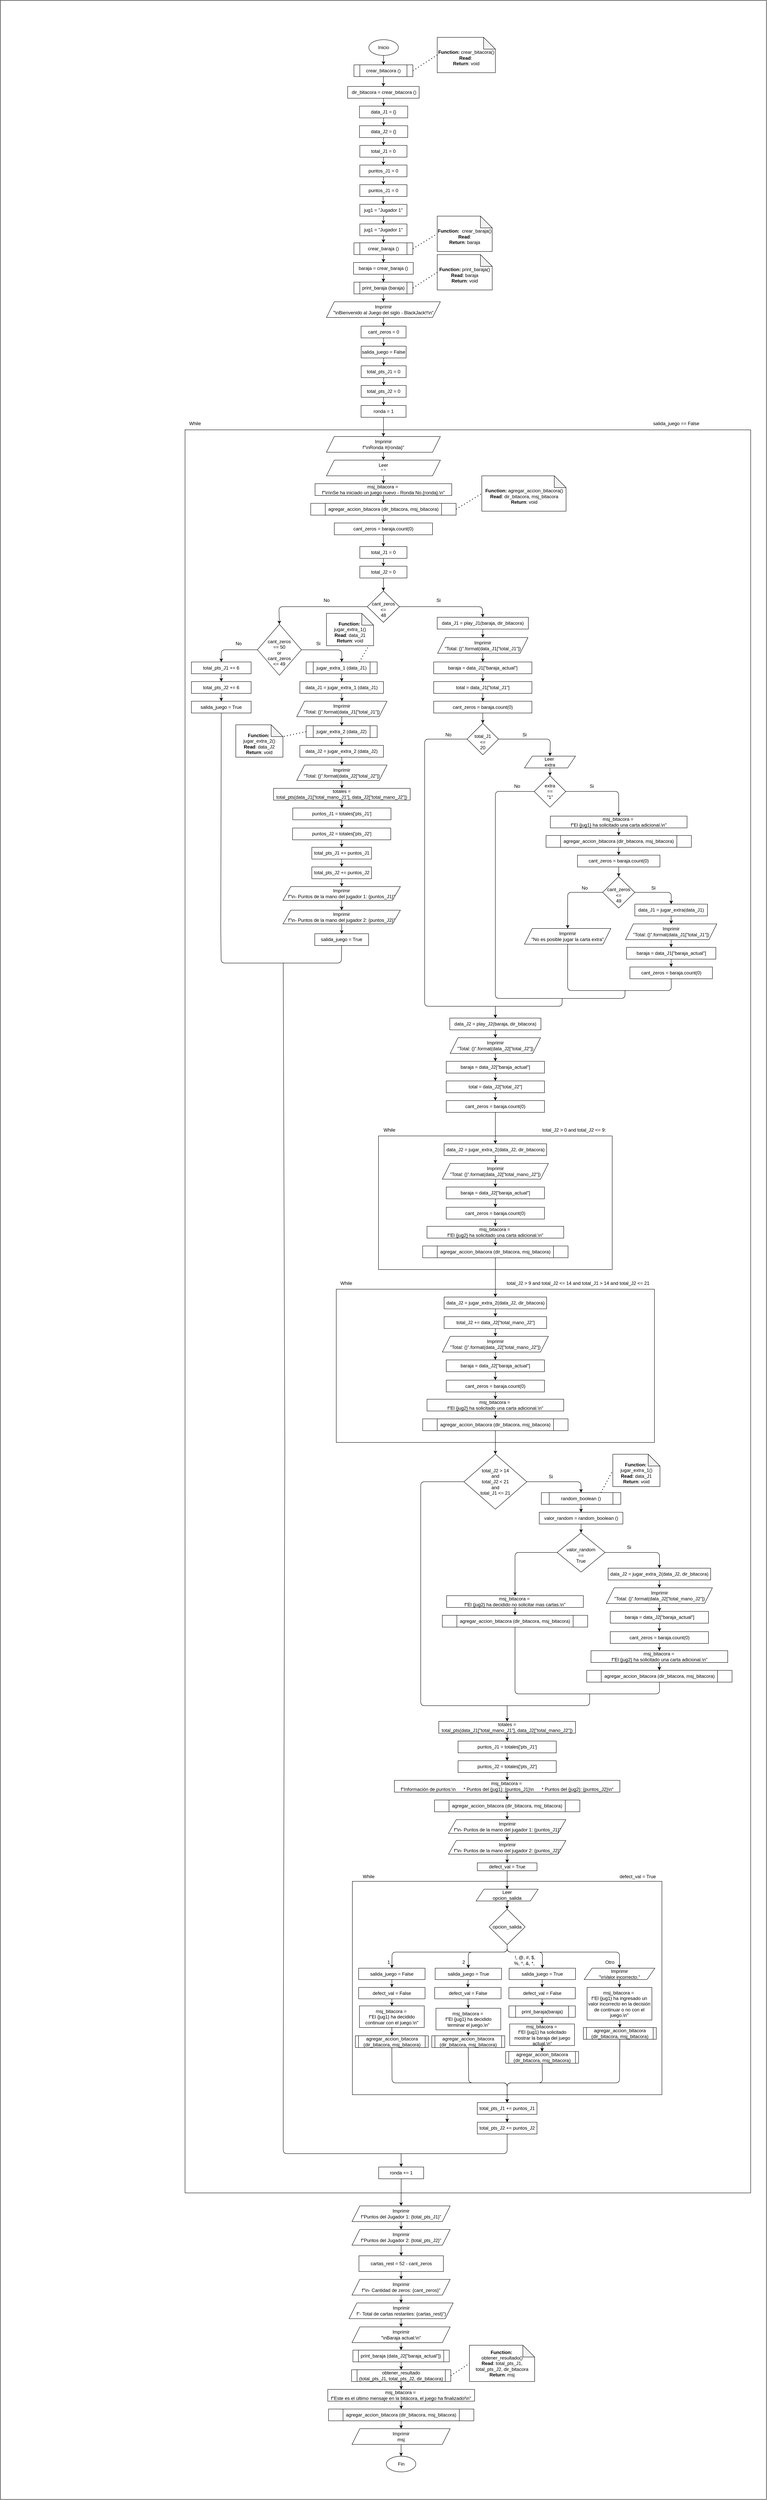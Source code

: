 <mxfile>
    <diagram id="BCuiXgHH04nK4_G5TICS" name="Page-1">
        <mxGraphModel dx="2400" dy="2033" grid="1" gridSize="10" guides="1" tooltips="1" connect="1" arrows="1" fold="1" page="1" pageScale="1" pageWidth="850" pageHeight="1100" math="0" shadow="0">
            <root>
                <mxCell id="0"/>
                <mxCell id="1" parent="0"/>
                <mxCell id="275" value="" style="rounded=0;whiteSpace=wrap;html=1;" parent="1" vertex="1">
                    <mxGeometry x="-550" y="-680" width="1950" height="6360" as="geometry"/>
                </mxCell>
                <mxCell id="381" value="" style="edgeStyle=none;html=1;" edge="1" parent="1" source="2" target="378">
                    <mxGeometry relative="1" as="geometry"/>
                </mxCell>
                <mxCell id="2" value="Inicio" style="ellipse;whiteSpace=wrap;html=1;" parent="1" vertex="1">
                    <mxGeometry x="388" y="-580" width="75" height="40" as="geometry"/>
                </mxCell>
                <mxCell id="341" value="" style="rounded=0;whiteSpace=wrap;html=1;" parent="1" vertex="1">
                    <mxGeometry x="346" y="4107" width="788" height="543" as="geometry"/>
                </mxCell>
                <mxCell id="6" value="" style="edgeStyle=none;html=1;" parent="1" edge="1">
                    <mxGeometry relative="1" as="geometry">
                        <mxPoint x="425.25" y="150" as="targetPoint"/>
                    </mxGeometry>
                </mxCell>
                <mxCell id="10" value="" style="edgeStyle=none;html=1;" parent="1" source="11" target="383" edge="1">
                    <mxGeometry relative="1" as="geometry">
                        <mxPoint x="425.501" y="-361" as="targetPoint"/>
                    </mxGeometry>
                </mxCell>
                <mxCell id="11" value="data_J1 = {}" style="whiteSpace=wrap;html=1;" parent="1" vertex="1">
                    <mxGeometry x="364.13" y="-411" width="122.75" height="30" as="geometry"/>
                </mxCell>
                <mxCell id="18" value="total_J1 = 0" style="whiteSpace=wrap;html=1;" parent="1" vertex="1">
                    <mxGeometry x="365" y="-311" width="120" height="30" as="geometry"/>
                </mxCell>
                <mxCell id="19" value="" style="edgeStyle=none;html=1;" parent="1" source="18" target="22" edge="1">
                    <mxGeometry relative="1" as="geometry">
                        <mxPoint x="424.75" y="-233" as="sourcePoint"/>
                    </mxGeometry>
                </mxCell>
                <mxCell id="21" style="edgeStyle=none;html=1;entryX=0.5;entryY=0;entryDx=0;entryDy=0;" parent="1" source="22" target="386" edge="1">
                    <mxGeometry relative="1" as="geometry">
                        <mxPoint x="424" y="-211" as="targetPoint"/>
                    </mxGeometry>
                </mxCell>
                <mxCell id="22" value="puntos_J1 = 0" style="whiteSpace=wrap;html=1;" parent="1" vertex="1">
                    <mxGeometry x="365" y="-261" width="120" height="30" as="geometry"/>
                </mxCell>
                <mxCell id="31" style="edgeStyle=none;html=1;entryX=0.5;entryY=0;entryDx=0;entryDy=0;" parent="1" target="32" edge="1">
                    <mxGeometry relative="1" as="geometry">
                        <mxPoint x="425" y="-13" as="targetPoint"/>
                        <mxPoint x="425.143" y="-33" as="sourcePoint"/>
                    </mxGeometry>
                </mxCell>
                <mxCell id="37" style="edgeStyle=none;html=1;entryX=0.5;entryY=0;entryDx=0;entryDy=0;" parent="1" source="32" target="35" edge="1">
                    <mxGeometry relative="1" as="geometry"/>
                </mxCell>
                <mxCell id="32" value="baraja = crear_baraja ()" style="whiteSpace=wrap;html=1;" parent="1" vertex="1">
                    <mxGeometry x="349" y="-13" width="152" height="30" as="geometry"/>
                </mxCell>
                <mxCell id="34" style="edgeStyle=none;html=1;entryX=0.5;entryY=0;entryDx=0;entryDy=0;" parent="1" source="35" target="36" edge="1">
                    <mxGeometry relative="1" as="geometry"/>
                </mxCell>
                <mxCell id="35" value="print_baraja (baraja)" style="shape=process;whiteSpace=wrap;html=1;backgroundOutline=1;" parent="1" vertex="1">
                    <mxGeometry x="350" y="37" width="150" height="30" as="geometry"/>
                </mxCell>
                <mxCell id="36" value="Imprimir&lt;br&gt;&lt;span style=&quot;background-color: initial;&quot;&gt;&quot;\nBienvenido al Juego del siglo - BlackJack!!\n&quot;&lt;/span&gt;" style="shape=parallelogram;perimeter=parallelogramPerimeter;whiteSpace=wrap;html=1;fixedSize=1;" parent="1" vertex="1">
                    <mxGeometry x="280" y="87" width="290" height="40" as="geometry"/>
                </mxCell>
                <mxCell id="41" value="&lt;b style=&quot;text-align: left;&quot;&gt;&lt;br&gt;Function:&amp;nbsp;&lt;/b&gt;print_baraja()&lt;br style=&quot;text-align: left;&quot;&gt;&lt;b style=&quot;text-align: left;&quot;&gt;Read&lt;/b&gt;&lt;span style=&quot;text-align: left;&quot;&gt;: baraja&lt;/span&gt;&lt;br style=&quot;text-align: left;&quot;&gt;&lt;b style=&quot;text-align: left;&quot;&gt;Return&lt;/b&gt;&lt;span style=&quot;text-align: left;&quot;&gt;: void&lt;/span&gt;" style="shape=note;whiteSpace=wrap;html=1;backgroundOutline=1;darkOpacity=0.05;" parent="1" vertex="1">
                    <mxGeometry x="562" y="-33" width="140" height="90" as="geometry"/>
                </mxCell>
                <mxCell id="42" value="" style="endArrow=none;dashed=1;html=1;dashPattern=1 3;strokeWidth=2;entryX=0;entryY=0.5;entryDx=0;entryDy=0;entryPerimeter=0;exitX=1;exitY=0.5;exitDx=0;exitDy=0;" parent="1" source="35" target="41" edge="1">
                    <mxGeometry width="50" height="50" relative="1" as="geometry">
                        <mxPoint x="400" y="17" as="sourcePoint"/>
                        <mxPoint x="450" y="-33" as="targetPoint"/>
                    </mxGeometry>
                </mxCell>
                <mxCell id="43" value="" style="endArrow=none;html=1;" parent="1" edge="1">
                    <mxGeometry width="50" height="50" relative="1" as="geometry">
                        <mxPoint x="-80" y="413" as="sourcePoint"/>
                        <mxPoint x="1360" y="413" as="targetPoint"/>
                    </mxGeometry>
                </mxCell>
                <mxCell id="44" value="While" style="text;html=1;align=center;verticalAlign=middle;resizable=0;points=[];autosize=1;strokeColor=none;fillColor=none;" parent="1" vertex="1">
                    <mxGeometry x="-80" y="382" width="50" height="30" as="geometry"/>
                </mxCell>
                <mxCell id="45" value="salida_juego == False" style="text;html=1;align=center;verticalAlign=middle;resizable=0;points=[];autosize=1;strokeColor=none;fillColor=none;" parent="1" vertex="1">
                    <mxGeometry x="1100" y="382" width="140" height="30" as="geometry"/>
                </mxCell>
                <mxCell id="49" value="" style="edgeStyle=none;html=1;" parent="1" source="46" target="48" edge="1">
                    <mxGeometry relative="1" as="geometry"/>
                </mxCell>
                <mxCell id="46" value="data_J1 = play_J1(baraja, dir_bitacora)" style="whiteSpace=wrap;html=1;" parent="1" vertex="1">
                    <mxGeometry x="562" y="890" width="232" height="30" as="geometry"/>
                </mxCell>
                <mxCell id="51" value="" style="edgeStyle=none;html=1;" parent="1" source="48" target="50" edge="1">
                    <mxGeometry relative="1" as="geometry"/>
                </mxCell>
                <mxCell id="48" value="Imprimir&lt;br&gt;&quot;Total: {}&quot;.format(data_J1[&quot;total_J1&quot;])" style="shape=parallelogram;perimeter=parallelogramPerimeter;whiteSpace=wrap;html=1;fixedSize=1;" parent="1" vertex="1">
                    <mxGeometry x="563" y="941.65" width="230" height="40" as="geometry"/>
                </mxCell>
                <mxCell id="53" value="" style="edgeStyle=none;html=1;" parent="1" source="50" target="52" edge="1">
                    <mxGeometry relative="1" as="geometry"/>
                </mxCell>
                <mxCell id="50" value="baraja = data_J1[&quot;baraja_actual&quot;]" style="whiteSpace=wrap;html=1;" parent="1" vertex="1">
                    <mxGeometry x="553" y="1003.65" width="250" height="30" as="geometry"/>
                </mxCell>
                <mxCell id="439" value="" style="edgeStyle=none;html=1;" edge="1" parent="1" source="52" target="438">
                    <mxGeometry relative="1" as="geometry"/>
                </mxCell>
                <mxCell id="52" value="total = data_J1[&quot;total_J1&quot;]" style="whiteSpace=wrap;html=1;" parent="1" vertex="1">
                    <mxGeometry x="553" y="1053.65" width="250" height="30" as="geometry"/>
                </mxCell>
                <mxCell id="57" style="edgeStyle=none;html=1;entryX=0.5;entryY=0;entryDx=0;entryDy=0;" parent="1" source="54" target="59" edge="1">
                    <mxGeometry relative="1" as="geometry">
                        <mxPoint x="793" y="1495" as="targetPoint"/>
                        <Array as="points">
                            <mxPoint x="850" y="1200"/>
                        </Array>
                    </mxGeometry>
                </mxCell>
                <mxCell id="54" value="&lt;br&gt;total_J1&lt;br&gt;&amp;lt;= &lt;br&gt;20" style="rhombus;whiteSpace=wrap;html=1;" parent="1" vertex="1">
                    <mxGeometry x="638" y="1160" width="80" height="80" as="geometry"/>
                </mxCell>
                <mxCell id="61" style="edgeStyle=none;html=1;entryX=0.5;entryY=0;entryDx=0;entryDy=0;" parent="1" source="59" target="60" edge="1">
                    <mxGeometry relative="1" as="geometry"/>
                </mxCell>
                <mxCell id="59" value="Leer&amp;nbsp;&lt;br&gt;extra" style="shape=parallelogram;perimeter=parallelogramPerimeter;whiteSpace=wrap;html=1;fixedSize=1;" parent="1" vertex="1">
                    <mxGeometry x="784" y="1243.35" width="130" height="30" as="geometry"/>
                </mxCell>
                <mxCell id="63" style="edgeStyle=none;html=1;entryX=0.5;entryY=0;entryDx=0;entryDy=0;" parent="1" source="60" target="441" edge="1">
                    <mxGeometry relative="1" as="geometry">
                        <mxPoint x="990" y="1360" as="targetPoint"/>
                        <Array as="points">
                            <mxPoint x="1024" y="1333"/>
                        </Array>
                    </mxGeometry>
                </mxCell>
                <mxCell id="60" value="extra&lt;br&gt;== &lt;br&gt;&quot;1&quot;" style="rhombus;whiteSpace=wrap;html=1;" parent="1" vertex="1">
                    <mxGeometry x="809" y="1293.35" width="80" height="80" as="geometry"/>
                </mxCell>
                <mxCell id="153" style="edgeStyle=none;html=1;entryX=0.5;entryY=0;entryDx=0;entryDy=0;" parent="1" target="152" edge="1">
                    <mxGeometry relative="1" as="geometry">
                        <mxPoint x="666" y="2139" as="sourcePoint"/>
                    </mxGeometry>
                </mxCell>
                <mxCell id="82" value="" style="edgeStyle=none;html=1;" parent="1" edge="1">
                    <mxGeometry relative="1" as="geometry">
                        <mxPoint x="425.25" y="400" as="sourcePoint"/>
                    </mxGeometry>
                </mxCell>
                <mxCell id="83" style="edgeStyle=none;html=1;entryX=0.5;entryY=0;entryDx=0;entryDy=0;exitX=0.5;exitY=1;exitDx=0;exitDy=0;" parent="1" target="388" edge="1">
                    <mxGeometry relative="1" as="geometry">
                        <mxPoint x="424" y="-181" as="sourcePoint"/>
                        <mxPoint x="425.25" y="-161" as="targetPoint"/>
                    </mxGeometry>
                </mxCell>
                <mxCell id="308" style="edgeStyle=none;html=1;entryX=0.5;entryY=0;entryDx=0;entryDy=0;" parent="1" source="90" target="307" edge="1">
                    <mxGeometry relative="1" as="geometry"/>
                </mxCell>
                <mxCell id="90" value="total_pts_J2 = 0" style="whiteSpace=wrap;html=1;" parent="1" vertex="1">
                    <mxGeometry x="368.38" y="300" width="114.5" height="30" as="geometry"/>
                </mxCell>
                <mxCell id="91" value="" style="edgeStyle=none;html=1;entryX=0.5;entryY=0;entryDx=0;entryDy=0;exitX=0.5;exitY=1;exitDx=0;exitDy=0;" parent="1" target="97" edge="1" source="36">
                    <mxGeometry relative="1" as="geometry">
                        <mxPoint x="425.25" y="177" as="sourcePoint"/>
                    </mxGeometry>
                </mxCell>
                <mxCell id="92" style="edgeStyle=none;html=1;entryX=0.5;entryY=0;entryDx=0;entryDy=0;exitX=0.5;exitY=1;exitDx=0;exitDy=0;" parent="1" source="93" target="95" edge="1">
                    <mxGeometry relative="1" as="geometry">
                        <mxPoint x="420.38" y="224" as="sourcePoint"/>
                    </mxGeometry>
                </mxCell>
                <mxCell id="93" value="salida_juego = False" style="whiteSpace=wrap;html=1;" parent="1" vertex="1">
                    <mxGeometry x="368.38" y="200" width="114.5" height="30" as="geometry"/>
                </mxCell>
                <mxCell id="94" style="edgeStyle=none;html=1;entryX=0.5;entryY=0;entryDx=0;entryDy=0;" parent="1" source="95" target="90" edge="1">
                    <mxGeometry relative="1" as="geometry"/>
                </mxCell>
                <mxCell id="95" value="total_pts_J1 = 0" style="whiteSpace=wrap;html=1;" parent="1" vertex="1">
                    <mxGeometry x="368.38" y="250" width="114.5" height="30" as="geometry"/>
                </mxCell>
                <mxCell id="98" value="" style="edgeStyle=none;html=1;exitX=0.5;exitY=1;exitDx=0;exitDy=0;entryX=0.5;entryY=0;entryDx=0;entryDy=0;" parent="1" source="97" target="93" edge="1">
                    <mxGeometry relative="1" as="geometry">
                        <mxPoint x="425.13" y="189" as="sourcePoint"/>
                    </mxGeometry>
                </mxCell>
                <mxCell id="97" value="cant_zeros = 0" style="whiteSpace=wrap;html=1;" parent="1" vertex="1">
                    <mxGeometry x="368.13" y="149" width="114.5" height="30" as="geometry"/>
                </mxCell>
                <mxCell id="349" style="edgeStyle=none;html=1;entryX=0.5;entryY=0;entryDx=0;entryDy=0;" parent="1" source="106" target="110" edge="1">
                    <mxGeometry relative="1" as="geometry"/>
                </mxCell>
                <mxCell id="106" value="Leer &lt;br&gt;opcion_salida" style="shape=parallelogram;perimeter=parallelogramPerimeter;whiteSpace=wrap;html=1;fixedSize=1;" parent="1" vertex="1">
                    <mxGeometry x="661" y="4127" width="158" height="30" as="geometry"/>
                </mxCell>
                <mxCell id="312" style="edgeStyle=none;html=1;exitX=0.5;exitY=1;exitDx=0;exitDy=0;" parent="1" source="110" target="313" edge="1">
                    <mxGeometry relative="1" as="geometry">
                        <mxPoint x="464" y="4287" as="targetPoint"/>
                        <Array as="points">
                            <mxPoint x="740" y="4287"/>
                            <mxPoint x="447" y="4287"/>
                        </Array>
                    </mxGeometry>
                </mxCell>
                <mxCell id="316" style="edgeStyle=none;html=1;entryX=0.5;entryY=0;entryDx=0;entryDy=0;" parent="1" source="110" target="321" edge="1">
                    <mxGeometry relative="1" as="geometry">
                        <mxPoint x="740" y="4307" as="targetPoint"/>
                        <Array as="points">
                            <mxPoint x="740" y="4287"/>
                            <mxPoint x="641" y="4287"/>
                        </Array>
                    </mxGeometry>
                </mxCell>
                <mxCell id="332" style="edgeStyle=none;html=1;entryX=0.5;entryY=0;entryDx=0;entryDy=0;" parent="1" source="110" target="322" edge="1">
                    <mxGeometry relative="1" as="geometry">
                        <Array as="points">
                            <mxPoint x="740" y="4287"/>
                            <mxPoint x="830" y="4287"/>
                        </Array>
                    </mxGeometry>
                </mxCell>
                <mxCell id="334" style="edgeStyle=none;html=1;entryX=0.5;entryY=0;entryDx=0;entryDy=0;" parent="1" source="110" target="356" edge="1">
                    <mxGeometry relative="1" as="geometry">
                        <mxPoint x="1028.5" y="4328" as="targetPoint"/>
                        <Array as="points">
                            <mxPoint x="740" y="4287"/>
                            <mxPoint x="1026" y="4287"/>
                        </Array>
                    </mxGeometry>
                </mxCell>
                <mxCell id="110" value="opcion_salida" style="rhombus;whiteSpace=wrap;html=1;" parent="1" vertex="1">
                    <mxGeometry x="694.25" y="4178" width="91.5" height="90" as="geometry"/>
                </mxCell>
                <mxCell id="116" value="" style="edgeStyle=none;html=1;" parent="1" edge="1">
                    <mxGeometry relative="1" as="geometry">
                        <mxPoint x="800.25" y="2402" as="sourcePoint"/>
                    </mxGeometry>
                </mxCell>
                <mxCell id="121" value="" style="endArrow=none;html=1;exitX=-0.059;exitY=0.997;exitDx=0;exitDy=0;exitPerimeter=0;" parent="1" edge="1">
                    <mxGeometry width="50" height="50" relative="1" as="geometry">
                        <mxPoint x="-79.95" y="411.91" as="sourcePoint"/>
                        <mxPoint x="-80" y="4900" as="targetPoint"/>
                    </mxGeometry>
                </mxCell>
                <mxCell id="122" value="" style="endArrow=none;html=1;" parent="1" edge="1">
                    <mxGeometry width="50" height="50" relative="1" as="geometry">
                        <mxPoint x="1360" y="412.5" as="sourcePoint"/>
                        <mxPoint x="1360" y="4900" as="targetPoint"/>
                    </mxGeometry>
                </mxCell>
                <mxCell id="123" value="" style="endArrow=none;html=1;" parent="1" edge="1">
                    <mxGeometry width="50" height="50" relative="1" as="geometry">
                        <mxPoint x="-80" y="4900" as="sourcePoint"/>
                        <mxPoint x="1360" y="4900" as="targetPoint"/>
                    </mxGeometry>
                </mxCell>
                <mxCell id="129" style="edgeStyle=none;html=1;entryX=0.5;entryY=0;entryDx=0;entryDy=0;exitX=0;exitY=0.5;exitDx=0;exitDy=0;" parent="1" source="127" target="130" edge="1">
                    <mxGeometry relative="1" as="geometry">
                        <mxPoint x="295" y="957.65" as="targetPoint"/>
                        <Array as="points">
                            <mxPoint x="159" y="863"/>
                        </Array>
                        <mxPoint x="376.906" y="649.997" as="sourcePoint"/>
                    </mxGeometry>
                </mxCell>
                <mxCell id="437" style="edgeStyle=none;html=1;entryX=0.5;entryY=0;entryDx=0;entryDy=0;" edge="1" parent="1" source="127" target="46">
                    <mxGeometry relative="1" as="geometry">
                        <Array as="points">
                            <mxPoint x="677" y="863"/>
                        </Array>
                    </mxGeometry>
                </mxCell>
                <mxCell id="127" value="&lt;br&gt;cant_zeros&lt;br&gt;&amp;lt;=&lt;br&gt;48" style="rhombus;whiteSpace=wrap;html=1;" parent="1" vertex="1">
                    <mxGeometry x="384" y="823" width="82" height="80" as="geometry"/>
                </mxCell>
                <mxCell id="137" style="edgeStyle=none;html=1;entryX=0.5;entryY=0;entryDx=0;entryDy=0;" parent="1" source="130" target="415" edge="1">
                    <mxGeometry relative="1" as="geometry">
                        <Array as="points">
                            <mxPoint x="319.25" y="973"/>
                        </Array>
                        <mxPoint x="319.25" y="1003" as="targetPoint"/>
                    </mxGeometry>
                </mxCell>
                <mxCell id="194" style="edgeStyle=none;html=1;entryX=0.5;entryY=0;entryDx=0;entryDy=0;exitX=0;exitY=0.5;exitDx=0;exitDy=0;" parent="1" source="130" target="192" edge="1">
                    <mxGeometry relative="1" as="geometry">
                        <Array as="points">
                            <mxPoint x="12.25" y="972.65"/>
                        </Array>
                    </mxGeometry>
                </mxCell>
                <mxCell id="130" value="&lt;br&gt;cant_zeros &lt;br&gt;== 50&lt;br&gt;or&lt;br&gt;cant_zeros &lt;br&gt;&amp;lt;= 49" style="rhombus;whiteSpace=wrap;html=1;" parent="1" vertex="1">
                    <mxGeometry x="104.25" y="907.65" width="112" height="130" as="geometry"/>
                </mxCell>
                <mxCell id="293" value="" style="edgeStyle=none;html=1;entryX=0.5;entryY=0;entryDx=0;entryDy=0;" parent="1" source="132" target="421" edge="1">
                    <mxGeometry relative="1" as="geometry">
                        <mxPoint x="320.263" y="1113" as="targetPoint"/>
                    </mxGeometry>
                </mxCell>
                <mxCell id="132" value="data_J1 = jugar_extra_1 (data_J1)" style="whiteSpace=wrap;html=1;" parent="1" vertex="1">
                    <mxGeometry x="212.32" y="1053.65" width="212.87" height="30" as="geometry"/>
                </mxCell>
                <mxCell id="296" style="edgeStyle=none;html=1;entryX=0.5;entryY=0;entryDx=0;entryDy=0;" parent="1" target="291" edge="1">
                    <mxGeometry relative="1" as="geometry">
                        <mxPoint x="317.5" y="1276" as="sourcePoint"/>
                    </mxGeometry>
                </mxCell>
                <mxCell id="143" style="edgeStyle=none;html=1;entryX=0.5;entryY=0;entryDx=0;entryDy=0;exitX=0.5;exitY=1;exitDx=0;exitDy=0;" parent="1" source="411" target="127" edge="1">
                    <mxGeometry relative="1" as="geometry">
                        <mxPoint x="425" y="790" as="sourcePoint"/>
                    </mxGeometry>
                </mxCell>
                <mxCell id="157" style="edgeStyle=none;html=1;entryX=0.5;entryY=0;entryDx=0;entryDy=0;" parent="1" source="154" target="156" edge="1">
                    <mxGeometry relative="1" as="geometry"/>
                </mxCell>
                <mxCell id="154" value="puntos_J1 = totales['pts_J1']" style="whiteSpace=wrap;html=1;" parent="1" vertex="1">
                    <mxGeometry x="615" y="3750" width="250" height="30" as="geometry"/>
                </mxCell>
                <mxCell id="575" style="edgeStyle=none;html=1;entryX=0.5;entryY=0;entryDx=0;entryDy=0;" edge="1" parent="1" source="156" target="573">
                    <mxGeometry relative="1" as="geometry"/>
                </mxCell>
                <mxCell id="156" value="puntos_J2 = totales['pts_J2']" style="whiteSpace=wrap;html=1;" parent="1" vertex="1">
                    <mxGeometry x="615" y="3800" width="250" height="30" as="geometry"/>
                </mxCell>
                <mxCell id="281" style="edgeStyle=none;html=1;entryX=0.5;entryY=0;entryDx=0;entryDy=0;" parent="1" source="159" target="283" edge="1">
                    <mxGeometry relative="1" as="geometry">
                        <mxPoint x="740" y="4000" as="targetPoint"/>
                    </mxGeometry>
                </mxCell>
                <mxCell id="159" value="Imprimir&lt;br&gt;f&quot;\n- Puntos de la mano del jugador 1: {puntos_J1}&quot;" style="shape=parallelogram;perimeter=parallelogramPerimeter;whiteSpace=wrap;html=1;fixedSize=1;" parent="1" vertex="1">
                    <mxGeometry x="590.5" y="3950" width="299" height="35" as="geometry"/>
                </mxCell>
                <mxCell id="168" style="edgeStyle=none;html=1;" parent="1" source="163" target="164" edge="1">
                    <mxGeometry relative="1" as="geometry">
                        <Array as="points">
                            <mxPoint x="740" y="4710"/>
                        </Array>
                    </mxGeometry>
                </mxCell>
                <mxCell id="163" value="total_pts_J1 += puntos_J1" style="whiteSpace=wrap;html=1;" parent="1" vertex="1">
                    <mxGeometry x="664" y="4670" width="152" height="30" as="geometry"/>
                </mxCell>
                <mxCell id="164" value="total_pts_J2 += puntos_J2" style="whiteSpace=wrap;html=1;" parent="1" vertex="1">
                    <mxGeometry x="664" y="4720" width="152" height="30" as="geometry"/>
                </mxCell>
                <mxCell id="170" style="edgeStyle=none;html=1;entryX=0.5;entryY=0;entryDx=0;entryDy=0;" parent="1" source="171" target="173" edge="1">
                    <mxGeometry relative="1" as="geometry"/>
                </mxCell>
                <mxCell id="171" value="totales = &lt;br&gt;total_pts(data_J1[&quot;total_mano_J1&quot;], data_J2[&quot;total_mano_J2&quot;])" style="whiteSpace=wrap;html=1;" parent="1" vertex="1">
                    <mxGeometry x="145.25" y="1325.35" width="348" height="30" as="geometry"/>
                </mxCell>
                <mxCell id="172" style="edgeStyle=none;html=1;entryX=0.5;entryY=0;entryDx=0;entryDy=0;" parent="1" source="173" target="175" edge="1">
                    <mxGeometry relative="1" as="geometry"/>
                </mxCell>
                <mxCell id="173" value="puntos_J1 = totales['pts_J1']" style="whiteSpace=wrap;html=1;" parent="1" vertex="1">
                    <mxGeometry x="194.25" y="1375.35" width="250" height="30" as="geometry"/>
                </mxCell>
                <mxCell id="174" value="" style="edgeStyle=none;html=1;entryX=0.5;entryY=0;entryDx=0;entryDy=0;" parent="1" source="175" target="178" edge="1">
                    <mxGeometry relative="1" as="geometry">
                        <mxPoint x="319.263" y="1485.35" as="targetPoint"/>
                    </mxGeometry>
                </mxCell>
                <mxCell id="175" value="puntos_J2 = totales['pts_J2']" style="whiteSpace=wrap;html=1;" parent="1" vertex="1">
                    <mxGeometry x="193.75" y="1426.35" width="250" height="30" as="geometry"/>
                </mxCell>
                <mxCell id="288" value="" style="edgeStyle=none;html=1;" parent="1" edge="1">
                    <mxGeometry relative="1" as="geometry">
                        <mxPoint x="292.049" y="1616" as="sourcePoint"/>
                    </mxGeometry>
                </mxCell>
                <mxCell id="177" style="edgeStyle=none;html=1;" parent="1" source="178" target="179" edge="1">
                    <mxGeometry relative="1" as="geometry"/>
                </mxCell>
                <mxCell id="178" value="total_pts_J1 += puntos_J1" style="whiteSpace=wrap;html=1;" parent="1" vertex="1">
                    <mxGeometry x="242.75" y="1475.35" width="152" height="30" as="geometry"/>
                </mxCell>
                <mxCell id="301" style="edgeStyle=none;html=1;entryX=0.5;entryY=0;entryDx=0;entryDy=0;" parent="1" source="179" target="299" edge="1">
                    <mxGeometry relative="1" as="geometry"/>
                </mxCell>
                <mxCell id="179" value="total_pts_J2 += puntos_J2" style="whiteSpace=wrap;html=1;" parent="1" vertex="1">
                    <mxGeometry x="242.75" y="1525.35" width="152" height="30" as="geometry"/>
                </mxCell>
                <mxCell id="183" value="Si" style="text;html=1;align=center;verticalAlign=middle;resizable=0;points=[];autosize=1;strokeColor=none;fillColor=none;" parent="1" vertex="1">
                    <mxGeometry x="550" y="832" width="30" height="30" as="geometry"/>
                </mxCell>
                <mxCell id="184" value="No" style="text;html=1;align=center;verticalAlign=middle;resizable=0;points=[];autosize=1;strokeColor=none;fillColor=none;" parent="1" vertex="1">
                    <mxGeometry x="260" y="832" width="40" height="30" as="geometry"/>
                </mxCell>
                <mxCell id="185" value="Si" style="text;html=1;align=center;verticalAlign=middle;resizable=0;points=[];autosize=1;strokeColor=none;fillColor=none;" parent="1" vertex="1">
                    <mxGeometry x="769" y="1174.35" width="30" height="30" as="geometry"/>
                </mxCell>
                <mxCell id="186" value="No" style="text;html=1;align=center;verticalAlign=middle;resizable=0;points=[];autosize=1;strokeColor=none;fillColor=none;" parent="1" vertex="1">
                    <mxGeometry x="570" y="1174.35" width="40" height="30" as="geometry"/>
                </mxCell>
                <mxCell id="187" value="Si" style="text;html=1;align=center;verticalAlign=middle;resizable=0;points=[];autosize=1;strokeColor=none;fillColor=none;" parent="1" vertex="1">
                    <mxGeometry x="940" y="1305.35" width="30" height="30" as="geometry"/>
                </mxCell>
                <mxCell id="188" value="No" style="text;html=1;align=center;verticalAlign=middle;resizable=0;points=[];autosize=1;strokeColor=none;fillColor=none;" parent="1" vertex="1">
                    <mxGeometry x="745" y="1305.35" width="40" height="30" as="geometry"/>
                </mxCell>
                <mxCell id="191" style="edgeStyle=none;html=1;" parent="1" source="192" target="193" edge="1">
                    <mxGeometry relative="1" as="geometry"/>
                </mxCell>
                <mxCell id="192" value="total_pts_J1 += 6" style="whiteSpace=wrap;html=1;" parent="1" vertex="1">
                    <mxGeometry x="-63.75" y="1003.65" width="152" height="30" as="geometry"/>
                </mxCell>
                <mxCell id="216" value="" style="edgeStyle=none;html=1;" parent="1" source="193" target="214" edge="1">
                    <mxGeometry relative="1" as="geometry"/>
                </mxCell>
                <mxCell id="193" value="total_pts_J2 += 6" style="whiteSpace=wrap;html=1;" parent="1" vertex="1">
                    <mxGeometry x="-63.75" y="1053.65" width="152" height="30" as="geometry"/>
                </mxCell>
                <mxCell id="447" style="edgeStyle=none;html=1;entryX=0.5;entryY=0;entryDx=0;entryDy=0;" edge="1" parent="1" source="198" target="200">
                    <mxGeometry relative="1" as="geometry"/>
                </mxCell>
                <mxCell id="198" value="data_J1 = jugar_extra(data_J1)" style="whiteSpace=wrap;html=1;" parent="1" vertex="1">
                    <mxGeometry x="1065" y="1620" width="185" height="30" as="geometry"/>
                </mxCell>
                <mxCell id="448" value="" style="edgeStyle=none;html=1;" edge="1" parent="1" source="200" target="201">
                    <mxGeometry relative="1" as="geometry"/>
                </mxCell>
                <mxCell id="200" value="Imprimir&lt;br&gt;&quot;Total: {}&quot;.format(data_J1[&quot;total_J1&quot;])" style="shape=parallelogram;perimeter=parallelogramPerimeter;whiteSpace=wrap;html=1;fixedSize=1;" parent="1" vertex="1">
                    <mxGeometry x="1041.25" y="1670.35" width="232.5" height="40" as="geometry"/>
                </mxCell>
                <mxCell id="450" value="" style="edgeStyle=none;html=1;" edge="1" parent="1" source="201" target="449">
                    <mxGeometry relative="1" as="geometry"/>
                </mxCell>
                <mxCell id="201" value="baraja = data_J1[&quot;baraja_actual&quot;]" style="whiteSpace=wrap;html=1;" parent="1" vertex="1">
                    <mxGeometry x="1043.75" y="1730" width="227.5" height="30" as="geometry"/>
                </mxCell>
                <mxCell id="444" value="" style="edgeStyle=none;html=1;" edge="1" parent="1" source="202" target="203">
                    <mxGeometry relative="1" as="geometry"/>
                </mxCell>
                <mxCell id="202" value="cant_zeros = baraja.count(0)" style="whiteSpace=wrap;html=1;" parent="1" vertex="1">
                    <mxGeometry x="919" y="1495.35" width="210" height="30" as="geometry"/>
                </mxCell>
                <mxCell id="205" style="edgeStyle=none;html=1;entryX=0.5;entryY=0;entryDx=0;entryDy=0;" parent="1" source="203" target="198" edge="1">
                    <mxGeometry relative="1" as="geometry">
                        <Array as="points">
                            <mxPoint x="1158" y="1590"/>
                        </Array>
                    </mxGeometry>
                </mxCell>
                <mxCell id="207" style="edgeStyle=none;html=1;entryX=0.5;entryY=0;entryDx=0;entryDy=0;" parent="1" source="203" target="206" edge="1">
                    <mxGeometry relative="1" as="geometry">
                        <Array as="points">
                            <mxPoint x="894" y="1590"/>
                        </Array>
                    </mxGeometry>
                </mxCell>
                <mxCell id="203" value="&lt;br&gt;cant_zeros&lt;br&gt;&amp;lt;=&lt;br&gt;49" style="rhombus;whiteSpace=wrap;html=1;" parent="1" vertex="1">
                    <mxGeometry x="983" y="1550" width="82" height="80" as="geometry"/>
                </mxCell>
                <mxCell id="206" value="Imprimir&lt;br&gt;&quot;No es posible jugar la carta extra&quot;" style="shape=parallelogram;perimeter=parallelogramPerimeter;whiteSpace=wrap;html=1;fixedSize=1;" parent="1" vertex="1">
                    <mxGeometry x="784" y="1682" width="220" height="40" as="geometry"/>
                </mxCell>
                <mxCell id="213" value="" style="endArrow=none;html=1;entryX=0;entryY=0.5;entryDx=0;entryDy=0;" parent="1" target="54" edge="1">
                    <mxGeometry width="50" height="50" relative="1" as="geometry">
                        <mxPoint x="880" y="1860" as="sourcePoint"/>
                        <mxPoint x="639" y="1456" as="targetPoint"/>
                        <Array as="points">
                            <mxPoint x="880" y="1880"/>
                            <mxPoint x="530" y="1880"/>
                            <mxPoint x="530" y="1200"/>
                        </Array>
                    </mxGeometry>
                </mxCell>
                <mxCell id="215" value="" style="endArrow=none;html=1;entryX=0.5;entryY=1;entryDx=0;entryDy=0;exitX=0.5;exitY=1;exitDx=0;exitDy=0;" parent="1" source="292" target="214" edge="1">
                    <mxGeometry width="50" height="50" relative="1" as="geometry">
                        <mxPoint x="277" y="1644.65" as="sourcePoint"/>
                        <mxPoint x="27" y="1124.65" as="targetPoint"/>
                        <Array as="points">
                            <mxPoint x="318" y="1770"/>
                            <mxPoint x="12" y="1770"/>
                            <mxPoint x="11" y="1684.65"/>
                        </Array>
                    </mxGeometry>
                </mxCell>
                <mxCell id="214" value="salida_juego = True" style="whiteSpace=wrap;html=1;" parent="1" vertex="1">
                    <mxGeometry x="-63.75" y="1103.65" width="152" height="30" as="geometry"/>
                </mxCell>
                <mxCell id="241" value="" style="endArrow=classic;html=1;entryX=0.5;entryY=0;entryDx=0;entryDy=0;exitX=0.5;exitY=1;exitDx=0;exitDy=0;" parent="1" source="310" target="250" edge="1">
                    <mxGeometry width="50" height="50" relative="1" as="geometry">
                        <mxPoint x="470" y="4834" as="sourcePoint"/>
                        <mxPoint x="470" y="4914" as="targetPoint"/>
                    </mxGeometry>
                </mxCell>
                <mxCell id="242" value="Si" style="text;html=1;align=center;verticalAlign=middle;resizable=0;points=[];autosize=1;strokeColor=none;fillColor=none;" parent="1" vertex="1">
                    <mxGeometry x="244.25" y="941.65" width="30" height="30" as="geometry"/>
                </mxCell>
                <mxCell id="243" value="No" style="text;html=1;align=center;verticalAlign=middle;resizable=0;points=[];autosize=1;strokeColor=none;fillColor=none;" parent="1" vertex="1">
                    <mxGeometry x="36.25" y="941.65" width="40" height="30" as="geometry"/>
                </mxCell>
                <mxCell id="244" value="Si" style="text;html=1;align=center;verticalAlign=middle;resizable=0;points=[];autosize=1;strokeColor=none;fillColor=none;" parent="1" vertex="1">
                    <mxGeometry x="1097" y="1564" width="30" height="30" as="geometry"/>
                </mxCell>
                <mxCell id="245" value="No" style="text;html=1;align=center;verticalAlign=middle;resizable=0;points=[];autosize=1;strokeColor=none;fillColor=none;" parent="1" vertex="1">
                    <mxGeometry x="917" y="1564" width="40" height="30" as="geometry"/>
                </mxCell>
                <mxCell id="252" value="" style="edgeStyle=none;html=1;" parent="1" source="250" target="251" edge="1">
                    <mxGeometry relative="1" as="geometry"/>
                </mxCell>
                <mxCell id="250" value="Imprimir&lt;br&gt;f&quot;Puntos del Jugador 1: {total_pts_J1}&quot;" style="shape=parallelogram;perimeter=parallelogramPerimeter;whiteSpace=wrap;html=1;fixedSize=1;" parent="1" vertex="1">
                    <mxGeometry x="345" y="4933" width="250" height="40" as="geometry"/>
                </mxCell>
                <mxCell id="254" value="" style="edgeStyle=none;html=1;entryX=0.5;entryY=0;entryDx=0;entryDy=0;" parent="1" source="251" target="615" edge="1">
                    <mxGeometry relative="1" as="geometry">
                        <mxPoint x="470.251" y="5073.279" as="targetPoint"/>
                        <Array as="points"/>
                    </mxGeometry>
                </mxCell>
                <mxCell id="251" value="Imprimir&lt;br&gt;f&quot;Puntos del Jugador 2: {total_pts_J2}&quot;" style="shape=parallelogram;perimeter=parallelogramPerimeter;whiteSpace=wrap;html=1;fixedSize=1;" parent="1" vertex="1">
                    <mxGeometry x="345" y="4993" width="250" height="40" as="geometry"/>
                </mxCell>
                <mxCell id="578" style="edgeStyle=none;html=1;" edge="1" parent="1" source="283" target="348">
                    <mxGeometry relative="1" as="geometry"/>
                </mxCell>
                <mxCell id="283" value="Imprimir&lt;br&gt;f&quot;\n- Puntos de la mano del jugador 2: {puntos_J2}&quot;" style="shape=parallelogram;perimeter=parallelogramPerimeter;whiteSpace=wrap;html=1;fixedSize=1;" parent="1" vertex="1">
                    <mxGeometry x="590.5" y="4003" width="299" height="35" as="geometry"/>
                </mxCell>
                <mxCell id="298" style="edgeStyle=none;html=1;entryX=0.5;entryY=0;entryDx=0;entryDy=0;exitX=0.5;exitY=1;exitDx=0;exitDy=0;" parent="1" source="435" target="171" edge="1">
                    <mxGeometry relative="1" as="geometry">
                        <mxPoint x="318.964" y="1305.35" as="sourcePoint"/>
                    </mxGeometry>
                </mxCell>
                <mxCell id="292" value="salida_juego = True" style="whiteSpace=wrap;html=1;" parent="1" vertex="1">
                    <mxGeometry x="250.25" y="1695.35" width="137" height="30" as="geometry"/>
                </mxCell>
                <mxCell id="302" style="edgeStyle=none;html=1;entryX=0.5;entryY=0;entryDx=0;entryDy=0;" parent="1" source="299" target="300" edge="1">
                    <mxGeometry relative="1" as="geometry"/>
                </mxCell>
                <mxCell id="299" value="Imprimir&lt;br&gt;f&quot;\n- Puntos de la mano del jugador 1: {puntos_J1}&quot;" style="shape=parallelogram;perimeter=parallelogramPerimeter;whiteSpace=wrap;html=1;fixedSize=1;" parent="1" vertex="1">
                    <mxGeometry x="169.25" y="1575.35" width="299" height="35" as="geometry"/>
                </mxCell>
                <mxCell id="303" style="edgeStyle=none;html=1;entryX=0.5;entryY=0;entryDx=0;entryDy=0;" parent="1" source="300" target="292" edge="1">
                    <mxGeometry relative="1" as="geometry"/>
                </mxCell>
                <mxCell id="300" value="Imprimir&lt;br&gt;f&quot;\n- Puntos de la mano del jugador 2: {puntos_J2}&quot;" style="shape=parallelogram;perimeter=parallelogramPerimeter;whiteSpace=wrap;html=1;fixedSize=1;" parent="1" vertex="1">
                    <mxGeometry x="169.25" y="1635.35" width="299" height="35" as="geometry"/>
                </mxCell>
                <mxCell id="397" style="edgeStyle=none;html=1;entryX=0.5;entryY=0;entryDx=0;entryDy=0;" edge="1" parent="1" source="307" target="395">
                    <mxGeometry relative="1" as="geometry"/>
                </mxCell>
                <mxCell id="307" value="ronda = 1" style="whiteSpace=wrap;html=1;" parent="1" vertex="1">
                    <mxGeometry x="368.13" y="351" width="114.5" height="30" as="geometry"/>
                </mxCell>
                <mxCell id="310" value="ronda += 1" style="whiteSpace=wrap;html=1;" parent="1" vertex="1">
                    <mxGeometry x="413" y="4834" width="114.5" height="30" as="geometry"/>
                </mxCell>
                <mxCell id="360" style="edgeStyle=none;html=1;entryX=0.5;entryY=0;entryDx=0;entryDy=0;" parent="1" source="313" target="358" edge="1">
                    <mxGeometry relative="1" as="geometry"/>
                </mxCell>
                <mxCell id="313" value="salida_juego = False" style="rounded=0;whiteSpace=wrap;html=1;" parent="1" vertex="1">
                    <mxGeometry x="362" y="4328" width="169" height="29" as="geometry"/>
                </mxCell>
                <mxCell id="353" style="edgeStyle=none;html=1;entryX=0.5;entryY=0;entryDx=0;entryDy=0;startArrow=none;exitX=0.5;exitY=1;exitDx=0;exitDy=0;" parent="1" source="585" target="163" edge="1">
                    <mxGeometry relative="1" as="geometry">
                        <Array as="points">
                            <mxPoint x="642" y="4620"/>
                            <mxPoint x="740" y="4620"/>
                        </Array>
                        <mxPoint x="643.005" y="4530" as="sourcePoint"/>
                        <mxPoint x="742" y="4670" as="targetPoint"/>
                    </mxGeometry>
                </mxCell>
                <mxCell id="363" style="edgeStyle=none;html=1;entryX=0.5;entryY=0;entryDx=0;entryDy=0;" parent="1" source="321" target="361" edge="1">
                    <mxGeometry relative="1" as="geometry"/>
                </mxCell>
                <mxCell id="321" value="salida_juego = True" style="rounded=0;whiteSpace=wrap;html=1;" parent="1" vertex="1">
                    <mxGeometry x="556.75" y="4328" width="169" height="29" as="geometry"/>
                </mxCell>
                <mxCell id="365" style="edgeStyle=none;html=1;entryX=0.5;entryY=0;entryDx=0;entryDy=0;" parent="1" source="322" target="364" edge="1">
                    <mxGeometry relative="1" as="geometry"/>
                </mxCell>
                <mxCell id="322" value="salida_juego = True" style="rounded=0;whiteSpace=wrap;html=1;" parent="1" vertex="1">
                    <mxGeometry x="745" y="4328" width="169" height="29" as="geometry"/>
                </mxCell>
                <mxCell id="354" style="edgeStyle=none;html=1;entryX=0.5;entryY=0;entryDx=0;entryDy=0;exitX=0.5;exitY=1;exitDx=0;exitDy=0;" parent="1" source="589" target="163" edge="1">
                    <mxGeometry relative="1" as="geometry">
                        <Array as="points">
                            <mxPoint x="830" y="4620"/>
                            <mxPoint x="740" y="4620"/>
                        </Array>
                    </mxGeometry>
                </mxCell>
                <mxCell id="590" style="edgeStyle=none;html=1;entryX=0.5;entryY=0;entryDx=0;entryDy=0;" edge="1" parent="1" source="323" target="588">
                    <mxGeometry relative="1" as="geometry"/>
                </mxCell>
                <mxCell id="323" value="print_baraja(baraja)" style="shape=process;whiteSpace=wrap;html=1;backgroundOutline=1;" parent="1" vertex="1">
                    <mxGeometry x="744.5" y="4424" width="169" height="29" as="geometry"/>
                </mxCell>
                <mxCell id="324" value="!, @, #, $, &lt;br&gt;%, ^, &amp;amp;, *,&amp;nbsp;" style="text;html=1;align=center;verticalAlign=middle;resizable=0;points=[];autosize=1;strokeColor=none;fillColor=none;" parent="1" vertex="1">
                    <mxGeometry x="745" y="4288" width="80" height="40" as="geometry"/>
                </mxCell>
                <mxCell id="325" value="2" style="text;html=1;align=center;verticalAlign=middle;resizable=0;points=[];autosize=1;strokeColor=none;fillColor=none;" parent="1" vertex="1">
                    <mxGeometry x="614" y="4298" width="30" height="30" as="geometry"/>
                </mxCell>
                <mxCell id="326" value="1" style="text;html=1;align=center;verticalAlign=middle;resizable=0;points=[];autosize=1;strokeColor=none;fillColor=none;" parent="1" vertex="1">
                    <mxGeometry x="423" y="4298" width="30" height="30" as="geometry"/>
                </mxCell>
                <mxCell id="330" value="" style="endArrow=none;html=1;exitX=0.5;exitY=1;exitDx=0;exitDy=0;" parent="1" source="164" edge="1">
                    <mxGeometry width="50" height="50" relative="1" as="geometry">
                        <mxPoint x="173.5" y="1980" as="sourcePoint"/>
                        <mxPoint x="170" y="1770" as="targetPoint"/>
                        <Array as="points">
                            <mxPoint x="740" y="4800"/>
                            <mxPoint x="170" y="4800"/>
                            <mxPoint x="170" y="4610"/>
                            <mxPoint x="174" y="3000"/>
                        </Array>
                    </mxGeometry>
                </mxCell>
                <mxCell id="355" style="edgeStyle=none;html=1;entryX=0.5;entryY=0;entryDx=0;entryDy=0;exitX=0.5;exitY=1;exitDx=0;exitDy=0;" parent="1" source="593" target="163" edge="1">
                    <mxGeometry relative="1" as="geometry">
                        <mxPoint x="1029" y="4417" as="sourcePoint"/>
                        <Array as="points">
                            <mxPoint x="1026" y="4620"/>
                            <mxPoint x="740" y="4620"/>
                        </Array>
                    </mxGeometry>
                </mxCell>
                <mxCell id="340" value="Otro" style="text;html=1;align=center;verticalAlign=middle;resizable=0;points=[];autosize=1;strokeColor=none;fillColor=none;" parent="1" vertex="1">
                    <mxGeometry x="976.25" y="4298" width="50" height="30" as="geometry"/>
                </mxCell>
                <mxCell id="343" value="While" style="text;html=1;align=center;verticalAlign=middle;resizable=0;points=[];autosize=1;strokeColor=none;fillColor=none;" parent="1" vertex="1">
                    <mxGeometry x="362" y="4080" width="50" height="30" as="geometry"/>
                </mxCell>
                <mxCell id="347" value="&lt;span style=&quot;&quot;&gt;defect_val&lt;/span&gt;&amp;nbsp;= True" style="text;html=1;align=center;verticalAlign=middle;resizable=0;points=[];autosize=1;strokeColor=none;fillColor=none;" parent="1" vertex="1">
                    <mxGeometry x="1012" y="4080" width="120" height="30" as="geometry"/>
                </mxCell>
                <mxCell id="351" style="edgeStyle=none;html=1;entryX=0.5;entryY=0;entryDx=0;entryDy=0;" parent="1" source="348" target="106" edge="1">
                    <mxGeometry relative="1" as="geometry"/>
                </mxCell>
                <mxCell id="348" value="defect_val = True" style="whiteSpace=wrap;html=1;" parent="1" vertex="1">
                    <mxGeometry x="664" y="4060" width="152" height="20" as="geometry"/>
                </mxCell>
                <mxCell id="352" value="" style="endArrow=classic;html=1;entryX=0.5;entryY=0;entryDx=0;entryDy=0;startArrow=none;exitX=0.5;exitY=1;exitDx=0;exitDy=0;" parent="1" source="580" target="163" edge="1">
                    <mxGeometry width="50" height="50" relative="1" as="geometry">
                        <mxPoint x="452" y="4540" as="sourcePoint"/>
                        <mxPoint x="804" y="4137" as="targetPoint"/>
                        <Array as="points">
                            <mxPoint x="447" y="4620"/>
                            <mxPoint x="740" y="4620"/>
                        </Array>
                    </mxGeometry>
                </mxCell>
                <mxCell id="594" style="edgeStyle=none;html=1;entryX=0.5;entryY=0;entryDx=0;entryDy=0;" edge="1" parent="1" source="356" target="592">
                    <mxGeometry relative="1" as="geometry"/>
                </mxCell>
                <mxCell id="356" value="Imprimir&lt;br&gt;&quot;\nValor incorrecto.&quot;" style="shape=parallelogram;perimeter=parallelogramPerimeter;whiteSpace=wrap;html=1;fixedSize=1;" parent="1" vertex="1">
                    <mxGeometry x="936" y="4328" width="180" height="29" as="geometry"/>
                </mxCell>
                <mxCell id="581" style="edgeStyle=none;html=1;entryX=0.5;entryY=0;entryDx=0;entryDy=0;" edge="1" parent="1" source="358" target="579">
                    <mxGeometry relative="1" as="geometry"/>
                </mxCell>
                <mxCell id="358" value="defect_val = False" style="rounded=0;whiteSpace=wrap;html=1;" parent="1" vertex="1">
                    <mxGeometry x="362" y="4377" width="169" height="29" as="geometry"/>
                </mxCell>
                <mxCell id="586" style="edgeStyle=none;html=1;entryX=0.5;entryY=0;entryDx=0;entryDy=0;" edge="1" parent="1" source="361" target="584">
                    <mxGeometry relative="1" as="geometry"/>
                </mxCell>
                <mxCell id="361" value="defect_val = False" style="rounded=0;whiteSpace=wrap;html=1;" parent="1" vertex="1">
                    <mxGeometry x="555.5" y="4377" width="169" height="29" as="geometry"/>
                </mxCell>
                <mxCell id="367" value="" style="edgeStyle=none;html=1;" parent="1" source="364" target="323" edge="1">
                    <mxGeometry relative="1" as="geometry"/>
                </mxCell>
                <mxCell id="364" value="defect_val = False" style="rounded=0;whiteSpace=wrap;html=1;" parent="1" vertex="1">
                    <mxGeometry x="744.5" y="4377" width="169" height="29" as="geometry"/>
                </mxCell>
                <mxCell id="377" style="edgeStyle=none;html=1;entryX=0.5;entryY=0;entryDx=0;entryDy=0;" edge="1" parent="1" source="372" target="11">
                    <mxGeometry relative="1" as="geometry"/>
                </mxCell>
                <mxCell id="372" value="&amp;nbsp;dir_bitacora = crear_bitacora ()" style="whiteSpace=wrap;html=1;" vertex="1" parent="1">
                    <mxGeometry x="334" y="-461" width="182" height="30" as="geometry"/>
                </mxCell>
                <mxCell id="382" value="" style="edgeStyle=none;html=1;" edge="1" parent="1" source="378" target="372">
                    <mxGeometry relative="1" as="geometry"/>
                </mxCell>
                <mxCell id="378" value="crear_bitacora ()" style="shape=process;whiteSpace=wrap;html=1;backgroundOutline=1;" vertex="1" parent="1">
                    <mxGeometry x="350" y="-516" width="150" height="30" as="geometry"/>
                </mxCell>
                <mxCell id="379" value="&lt;b style=&quot;text-align: left;&quot;&gt;&lt;br&gt;Function:&amp;nbsp;&lt;/b&gt;crear_bitacora()&lt;br style=&quot;text-align: left;&quot;&gt;&lt;b style=&quot;text-align: left;&quot;&gt;Read&lt;/b&gt;&lt;span style=&quot;text-align: left;&quot;&gt;:&amp;nbsp;&lt;/span&gt;&lt;br style=&quot;text-align: left;&quot;&gt;&lt;b style=&quot;text-align: left;&quot;&gt;Return&lt;/b&gt;&lt;span style=&quot;text-align: left;&quot;&gt;: void&lt;/span&gt;" style="shape=note;whiteSpace=wrap;html=1;backgroundOutline=1;darkOpacity=0.05;" vertex="1" parent="1">
                    <mxGeometry x="562" y="-586" width="148" height="90" as="geometry"/>
                </mxCell>
                <mxCell id="380" value="" style="endArrow=none;dashed=1;html=1;dashPattern=1 3;strokeWidth=2;entryX=0;entryY=0.5;entryDx=0;entryDy=0;entryPerimeter=0;exitX=1;exitY=0.5;exitDx=0;exitDy=0;" edge="1" parent="1" source="378" target="379">
                    <mxGeometry width="50" height="50" relative="1" as="geometry">
                        <mxPoint x="400" y="-536" as="sourcePoint"/>
                        <mxPoint x="450" y="-586" as="targetPoint"/>
                    </mxGeometry>
                </mxCell>
                <mxCell id="385" style="edgeStyle=none;html=1;" edge="1" parent="1" source="383" target="18">
                    <mxGeometry relative="1" as="geometry"/>
                </mxCell>
                <mxCell id="383" value="data_J2 = {}" style="whiteSpace=wrap;html=1;" vertex="1" parent="1">
                    <mxGeometry x="364.13" y="-361" width="122.75" height="30" as="geometry"/>
                </mxCell>
                <mxCell id="386" value="puntos_J1 = 0" style="whiteSpace=wrap;html=1;" vertex="1" parent="1">
                    <mxGeometry x="365" y="-211" width="120" height="30" as="geometry"/>
                </mxCell>
                <mxCell id="390" style="edgeStyle=none;html=1;entryX=0.5;entryY=0;entryDx=0;entryDy=0;" edge="1" parent="1" source="388" target="389">
                    <mxGeometry relative="1" as="geometry"/>
                </mxCell>
                <mxCell id="388" value="jug1 = &quot;Jugador 1&quot;" style="whiteSpace=wrap;html=1;" vertex="1" parent="1">
                    <mxGeometry x="365" y="-161" width="120" height="30" as="geometry"/>
                </mxCell>
                <mxCell id="394" style="edgeStyle=none;html=1;entryX=0.5;entryY=0;entryDx=0;entryDy=0;" edge="1" parent="1" source="389" target="391">
                    <mxGeometry relative="1" as="geometry"/>
                </mxCell>
                <mxCell id="389" value="jug1 = &quot;Jugador 1&quot;" style="whiteSpace=wrap;html=1;" vertex="1" parent="1">
                    <mxGeometry x="365" y="-111" width="120" height="30" as="geometry"/>
                </mxCell>
                <mxCell id="391" value="crear_baraja ()" style="shape=process;whiteSpace=wrap;html=1;backgroundOutline=1;" vertex="1" parent="1">
                    <mxGeometry x="350" y="-63" width="150" height="30" as="geometry"/>
                </mxCell>
                <mxCell id="392" value="&lt;b style=&quot;text-align: left;&quot;&gt;&lt;br&gt;Function:&amp;nbsp; &lt;/b&gt;&lt;span style=&quot;text-align: left;&quot;&gt;crear&lt;/span&gt;_baraja()&lt;br style=&quot;text-align: left;&quot;&gt;&lt;b style=&quot;text-align: left;&quot;&gt;Read&lt;/b&gt;&lt;span style=&quot;text-align: left;&quot;&gt;:&lt;/span&gt;&lt;br style=&quot;text-align: left;&quot;&gt;&lt;b style=&quot;text-align: left;&quot;&gt;Return&lt;/b&gt;&lt;span style=&quot;text-align: left;&quot;&gt;: baraja&lt;/span&gt;" style="shape=note;whiteSpace=wrap;html=1;backgroundOutline=1;darkOpacity=0.05;" vertex="1" parent="1">
                    <mxGeometry x="562" y="-131" width="140" height="90" as="geometry"/>
                </mxCell>
                <mxCell id="393" value="" style="endArrow=none;dashed=1;html=1;dashPattern=1 3;strokeWidth=2;entryX=0;entryY=0.5;entryDx=0;entryDy=0;entryPerimeter=0;exitX=1;exitY=0.5;exitDx=0;exitDy=0;" edge="1" parent="1" source="391" target="392">
                    <mxGeometry width="50" height="50" relative="1" as="geometry">
                        <mxPoint x="400" y="-81" as="sourcePoint"/>
                        <mxPoint x="450" y="-131" as="targetPoint"/>
                    </mxGeometry>
                </mxCell>
                <mxCell id="398" style="edgeStyle=none;html=1;entryX=0.5;entryY=0;entryDx=0;entryDy=0;" edge="1" parent="1" source="395" target="396">
                    <mxGeometry relative="1" as="geometry"/>
                </mxCell>
                <mxCell id="395" value="Imprimir&lt;br&gt;f&quot;\nRonda #{ronda}&quot;" style="shape=parallelogram;perimeter=parallelogramPerimeter;whiteSpace=wrap;html=1;fixedSize=1;" vertex="1" parent="1">
                    <mxGeometry x="280" y="430" width="290" height="40" as="geometry"/>
                </mxCell>
                <mxCell id="401" value="" style="edgeStyle=none;html=1;entryX=0.5;entryY=0;entryDx=0;entryDy=0;" edge="1" parent="1" source="396" target="406">
                    <mxGeometry relative="1" as="geometry">
                        <mxPoint x="425" y="550" as="targetPoint"/>
                    </mxGeometry>
                </mxCell>
                <mxCell id="396" value="Leer&lt;br&gt;&quot; &quot;" style="shape=parallelogram;perimeter=parallelogramPerimeter;whiteSpace=wrap;html=1;fixedSize=1;" vertex="1" parent="1">
                    <mxGeometry x="280" y="490" width="290" height="40" as="geometry"/>
                </mxCell>
                <mxCell id="403" value="" style="edgeStyle=none;html=1;exitX=0.5;exitY=1;exitDx=0;exitDy=0;entryX=0.5;entryY=0;entryDx=0;entryDy=0;" edge="1" parent="1" source="406" target="407">
                    <mxGeometry relative="1" as="geometry">
                        <mxPoint x="425" y="580" as="sourcePoint"/>
                        <mxPoint x="425" y="600" as="targetPoint"/>
                    </mxGeometry>
                </mxCell>
                <mxCell id="404" value="&lt;b style=&quot;text-align: left;&quot;&gt;&lt;br&gt;Function:&amp;nbsp;&lt;/b&gt;agregar_accion_bitacora()&lt;br style=&quot;text-align: left;&quot;&gt;&lt;b style=&quot;text-align: left;&quot;&gt;Read&lt;/b&gt;&lt;span style=&quot;text-align: left;&quot;&gt;: dir_bitacora, msj&lt;/span&gt;&lt;span style=&quot;text-align: left;&quot;&gt;_bitacora&lt;/span&gt;&lt;br style=&quot;text-align: left;&quot;&gt;&lt;b style=&quot;text-align: left;&quot;&gt;Return&lt;/b&gt;&lt;span style=&quot;text-align: left;&quot;&gt;: void&lt;/span&gt;" style="shape=note;whiteSpace=wrap;html=1;backgroundOutline=1;darkOpacity=0.05;" vertex="1" parent="1">
                    <mxGeometry x="675.5" y="530" width="214.5" height="90" as="geometry"/>
                </mxCell>
                <mxCell id="405" value="" style="endArrow=none;dashed=1;html=1;dashPattern=1 3;strokeWidth=2;entryX=0;entryY=0.5;entryDx=0;entryDy=0;entryPerimeter=0;exitX=1;exitY=0.5;exitDx=0;exitDy=0;" edge="1" parent="1" target="404">
                    <mxGeometry width="50" height="50" relative="1" as="geometry">
                        <mxPoint x="610" y="615" as="sourcePoint"/>
                        <mxPoint x="563.5" y="530" as="targetPoint"/>
                    </mxGeometry>
                </mxCell>
                <mxCell id="406" value="msj_bitacora =&amp;nbsp;&lt;br&gt;f&quot;\n\nSe ha iniciado un juego nuevo - Ronda No.{ronda}.\n&quot;" style="whiteSpace=wrap;html=1;" vertex="1" parent="1">
                    <mxGeometry x="251" y="550" width="348" height="30" as="geometry"/>
                </mxCell>
                <mxCell id="409" value="" style="edgeStyle=none;html=1;" edge="1" parent="1" source="407" target="408">
                    <mxGeometry relative="1" as="geometry"/>
                </mxCell>
                <mxCell id="407" value="agregar_accion_bitacora (dir_bitacora, msj_bitacora)" style="shape=process;whiteSpace=wrap;html=1;backgroundOutline=1;" vertex="1" parent="1">
                    <mxGeometry x="240" y="600" width="370" height="30" as="geometry"/>
                </mxCell>
                <mxCell id="413" style="edgeStyle=none;html=1;entryX=0.5;entryY=0;entryDx=0;entryDy=0;" edge="1" parent="1" source="408" target="410">
                    <mxGeometry relative="1" as="geometry"/>
                </mxCell>
                <mxCell id="408" value="cant_zeros = baraja.count(0)" style="whiteSpace=wrap;html=1;" vertex="1" parent="1">
                    <mxGeometry x="300" y="650" width="250" height="30" as="geometry"/>
                </mxCell>
                <mxCell id="414" style="edgeStyle=none;html=1;entryX=0.5;entryY=0;entryDx=0;entryDy=0;" edge="1" parent="1" source="410" target="411">
                    <mxGeometry relative="1" as="geometry"/>
                </mxCell>
                <mxCell id="410" value="total_J1 = 0" style="whiteSpace=wrap;html=1;" vertex="1" parent="1">
                    <mxGeometry x="365" y="710" width="120" height="30" as="geometry"/>
                </mxCell>
                <mxCell id="411" value="total_J2 = 0" style="whiteSpace=wrap;html=1;" vertex="1" parent="1">
                    <mxGeometry x="365" y="760" width="120" height="30" as="geometry"/>
                </mxCell>
                <mxCell id="419" style="edgeStyle=none;html=1;entryX=0.5;entryY=0;entryDx=0;entryDy=0;" edge="1" parent="1" source="415" target="132">
                    <mxGeometry relative="1" as="geometry"/>
                </mxCell>
                <mxCell id="415" value="jugar_extra_1 (data_J1)" style="shape=process;whiteSpace=wrap;html=1;backgroundOutline=1;" vertex="1" parent="1">
                    <mxGeometry x="228.38" y="1003.65" width="180.75" height="30" as="geometry"/>
                </mxCell>
                <mxCell id="416" value="&lt;b style=&quot;text-align: left;&quot;&gt;&lt;br&gt;Function:&amp;nbsp;&lt;br&gt;&lt;/b&gt;jugar_extra_1()&lt;br style=&quot;text-align: left;&quot;&gt;&lt;b style=&quot;text-align: left;&quot;&gt;Read&lt;/b&gt;&lt;span style=&quot;text-align: left;&quot;&gt;: data_J1&lt;/span&gt;&lt;br style=&quot;text-align: left;&quot;&gt;&lt;b style=&quot;text-align: left;&quot;&gt;Return&lt;/b&gt;&lt;span style=&quot;text-align: left;&quot;&gt;: void&lt;/span&gt;" style="shape=note;whiteSpace=wrap;html=1;backgroundOutline=1;darkOpacity=0.05;" vertex="1" parent="1">
                    <mxGeometry x="280" y="880" width="120" height="82.35" as="geometry"/>
                </mxCell>
                <mxCell id="417" value="" style="endArrow=none;dashed=1;html=1;dashPattern=1 3;strokeWidth=2;entryX=0.901;entryY=0.988;entryDx=0;entryDy=0;entryPerimeter=0;exitX=0.75;exitY=0;exitDx=0;exitDy=0;" edge="1" parent="1" source="415" target="416">
                    <mxGeometry width="50" height="50" relative="1" as="geometry">
                        <mxPoint x="291.25" y="983.65" as="sourcePoint"/>
                        <mxPoint x="341.25" y="933.65" as="targetPoint"/>
                        <Array as="points"/>
                    </mxGeometry>
                </mxCell>
                <mxCell id="436" style="edgeStyle=none;html=1;entryX=0.5;entryY=0;entryDx=0;entryDy=0;" edge="1" parent="1" source="421" target="432">
                    <mxGeometry relative="1" as="geometry"/>
                </mxCell>
                <mxCell id="421" value="&lt;div&gt;Imprimir&lt;/div&gt;&lt;div&gt;&quot;Total: {}&quot;.format(data_J1[&quot;total_J1&quot;])&lt;/div&gt;" style="shape=parallelogram;perimeter=parallelogramPerimeter;whiteSpace=wrap;html=1;fixedSize=1;" vertex="1" parent="1">
                    <mxGeometry x="204.25" y="1103.65" width="230" height="39.35" as="geometry"/>
                </mxCell>
                <mxCell id="429" value="" style="edgeStyle=none;html=1;entryX=0.5;entryY=0;entryDx=0;entryDy=0;" edge="1" parent="1" source="430" target="435">
                    <mxGeometry relative="1" as="geometry">
                        <mxPoint x="320.263" y="1275.35" as="targetPoint"/>
                    </mxGeometry>
                </mxCell>
                <mxCell id="430" value="data_J2 = jugar_extra_2 (data_J2)" style="whiteSpace=wrap;html=1;" vertex="1" parent="1">
                    <mxGeometry x="212.32" y="1216" width="212.87" height="30" as="geometry"/>
                </mxCell>
                <mxCell id="431" style="edgeStyle=none;html=1;entryX=0.5;entryY=0;entryDx=0;entryDy=0;" edge="1" parent="1" source="432" target="430">
                    <mxGeometry relative="1" as="geometry"/>
                </mxCell>
                <mxCell id="432" value="jugar_extra_2 (data_J2)" style="shape=process;whiteSpace=wrap;html=1;backgroundOutline=1;" vertex="1" parent="1">
                    <mxGeometry x="228.38" y="1166" width="180.75" height="30" as="geometry"/>
                </mxCell>
                <mxCell id="433" value="&lt;b style=&quot;text-align: left;&quot;&gt;&lt;br&gt;Function:&amp;nbsp;&lt;br&gt;&lt;/b&gt;jugar_extra_2()&lt;br style=&quot;text-align: left;&quot;&gt;&lt;b style=&quot;text-align: left;&quot;&gt;Read&lt;/b&gt;&lt;span style=&quot;text-align: left;&quot;&gt;: data_J2&lt;/span&gt;&lt;br style=&quot;text-align: left;&quot;&gt;&lt;b style=&quot;text-align: left;&quot;&gt;Return&lt;/b&gt;&lt;span style=&quot;text-align: left;&quot;&gt;: void&lt;/span&gt;" style="shape=note;whiteSpace=wrap;html=1;backgroundOutline=1;darkOpacity=0.05;" vertex="1" parent="1">
                    <mxGeometry x="49.25" y="1163.65" width="120" height="82.35" as="geometry"/>
                </mxCell>
                <mxCell id="434" value="" style="endArrow=none;dashed=1;html=1;dashPattern=1 3;strokeWidth=2;entryX=0;entryY=0;entryDx=120;entryDy=30;entryPerimeter=0;exitX=0;exitY=0.5;exitDx=0;exitDy=0;" edge="1" parent="1" source="432" target="433">
                    <mxGeometry width="50" height="50" relative="1" as="geometry">
                        <mxPoint x="480" y="1190" as="sourcePoint"/>
                        <mxPoint x="333.25" y="1089.65" as="targetPoint"/>
                    </mxGeometry>
                </mxCell>
                <mxCell id="435" value="&lt;div&gt;Imprimir&lt;/div&gt;&lt;div&gt;&quot;Total: {}&quot;.format(data_J2[&quot;total_J2&quot;])&lt;/div&gt;" style="shape=parallelogram;perimeter=parallelogramPerimeter;whiteSpace=wrap;html=1;fixedSize=1;" vertex="1" parent="1">
                    <mxGeometry x="204.25" y="1266" width="230" height="39.35" as="geometry"/>
                </mxCell>
                <mxCell id="440" value="" style="edgeStyle=none;html=1;" edge="1" parent="1" source="438" target="54">
                    <mxGeometry relative="1" as="geometry"/>
                </mxCell>
                <mxCell id="438" value="cant_zeros = baraja.count(0)" style="whiteSpace=wrap;html=1;" vertex="1" parent="1">
                    <mxGeometry x="553" y="1103.65" width="250" height="30" as="geometry"/>
                </mxCell>
                <mxCell id="443" value="" style="edgeStyle=none;html=1;" edge="1" parent="1" source="441" target="442">
                    <mxGeometry relative="1" as="geometry"/>
                </mxCell>
                <mxCell id="441" value="msj_bitacora =&amp;nbsp;&lt;br&gt;f&quot;El {jug1} ha solicitado una carta adicional.\n&quot;" style="whiteSpace=wrap;html=1;" vertex="1" parent="1">
                    <mxGeometry x="850" y="1396" width="348" height="30" as="geometry"/>
                </mxCell>
                <mxCell id="446" style="edgeStyle=none;html=1;entryX=0.5;entryY=0;entryDx=0;entryDy=0;" edge="1" parent="1" source="442" target="202">
                    <mxGeometry relative="1" as="geometry"/>
                </mxCell>
                <mxCell id="442" value="agregar_accion_bitacora (dir_bitacora, msj_bitacora)" style="shape=process;whiteSpace=wrap;html=1;backgroundOutline=1;" vertex="1" parent="1">
                    <mxGeometry x="839" y="1445.35" width="370" height="30" as="geometry"/>
                </mxCell>
                <mxCell id="449" value="cant_zeros = baraja.count(0)" style="whiteSpace=wrap;html=1;" vertex="1" parent="1">
                    <mxGeometry x="1052.5" y="1780" width="210" height="30" as="geometry"/>
                </mxCell>
                <mxCell id="451" value="" style="endArrow=none;html=1;entryX=0.5;entryY=1;entryDx=0;entryDy=0;exitX=0.5;exitY=1;exitDx=0;exitDy=0;" edge="1" parent="1" source="449" target="206">
                    <mxGeometry width="50" height="50" relative="1" as="geometry">
                        <mxPoint x="540" y="1600" as="sourcePoint"/>
                        <mxPoint x="590" y="1550" as="targetPoint"/>
                        <Array as="points">
                            <mxPoint x="1158" y="1840"/>
                            <mxPoint x="894" y="1840"/>
                        </Array>
                    </mxGeometry>
                </mxCell>
                <mxCell id="452" value="" style="endArrow=none;html=1;entryX=0;entryY=0.5;entryDx=0;entryDy=0;" edge="1" parent="1" target="60">
                    <mxGeometry width="50" height="50" relative="1" as="geometry">
                        <mxPoint x="1040" y="1840" as="sourcePoint"/>
                        <mxPoint x="590" y="1550" as="targetPoint"/>
                        <Array as="points">
                            <mxPoint x="1040" y="1860"/>
                            <mxPoint x="710" y="1860"/>
                            <mxPoint x="710" y="1333"/>
                        </Array>
                    </mxGeometry>
                </mxCell>
                <mxCell id="454" value="" style="edgeStyle=none;html=1;entryX=0.5;entryY=0;entryDx=0;entryDy=0;" edge="1" parent="1" target="455">
                    <mxGeometry relative="1" as="geometry">
                        <mxPoint x="710" y="1880" as="sourcePoint"/>
                        <mxPoint x="710" y="1910" as="targetPoint"/>
                    </mxGeometry>
                </mxCell>
                <mxCell id="457" value="" style="edgeStyle=none;html=1;" edge="1" parent="1" source="455" target="456">
                    <mxGeometry relative="1" as="geometry"/>
                </mxCell>
                <mxCell id="455" value="data_J2 = play_J2(baraja, dir_bitacora)" style="whiteSpace=wrap;html=1;" vertex="1" parent="1">
                    <mxGeometry x="594" y="1910" width="232" height="30" as="geometry"/>
                </mxCell>
                <mxCell id="460" style="edgeStyle=none;html=1;entryX=0.5;entryY=0;entryDx=0;entryDy=0;" edge="1" parent="1" source="456" target="458">
                    <mxGeometry relative="1" as="geometry"/>
                </mxCell>
                <mxCell id="456" value="Imprimir&lt;br&gt;&quot;Total: {}&quot;.format(data_J2[&quot;total_J2&quot;])" style="shape=parallelogram;perimeter=parallelogramPerimeter;whiteSpace=wrap;html=1;fixedSize=1;" vertex="1" parent="1">
                    <mxGeometry x="595" y="1960" width="230" height="40" as="geometry"/>
                </mxCell>
                <mxCell id="461" value="" style="edgeStyle=none;html=1;entryX=0.5;entryY=0;entryDx=0;entryDy=0;" edge="1" parent="1" source="458" target="463">
                    <mxGeometry relative="1" as="geometry">
                        <mxPoint x="710" y="2070" as="targetPoint"/>
                    </mxGeometry>
                </mxCell>
                <mxCell id="458" value="baraja = data_J2[&quot;baraja_actual&quot;]" style="whiteSpace=wrap;html=1;" vertex="1" parent="1">
                    <mxGeometry x="585" y="2020" width="250" height="30" as="geometry"/>
                </mxCell>
                <mxCell id="572" style="edgeStyle=none;html=1;entryX=0.5;entryY=0;entryDx=0;entryDy=0;" edge="1" parent="1" source="462" target="154">
                    <mxGeometry relative="1" as="geometry"/>
                </mxCell>
                <mxCell id="462" value="totales = &lt;br&gt;total_pts(data_J1[&quot;total_mano_J1&quot;], data_J2[&quot;total_mano_J2&quot;])" style="whiteSpace=wrap;html=1;" vertex="1" parent="1">
                    <mxGeometry x="566" y="3700" width="348" height="30" as="geometry"/>
                </mxCell>
                <mxCell id="465" style="edgeStyle=none;html=1;entryX=0.5;entryY=0;entryDx=0;entryDy=0;" edge="1" parent="1" source="463" target="464">
                    <mxGeometry relative="1" as="geometry"/>
                </mxCell>
                <mxCell id="463" value="total = data_J2[&quot;total_J2&quot;]" style="whiteSpace=wrap;html=1;" vertex="1" parent="1">
                    <mxGeometry x="585" y="2070" width="250" height="30" as="geometry"/>
                </mxCell>
                <mxCell id="464" value="cant_zeros = baraja.count(0)" style="whiteSpace=wrap;html=1;" vertex="1" parent="1">
                    <mxGeometry x="585" y="2120" width="250" height="30" as="geometry"/>
                </mxCell>
                <mxCell id="466" value="" style="rounded=0;whiteSpace=wrap;html=1;" vertex="1" parent="1">
                    <mxGeometry x="412.5" y="2210" width="595" height="340" as="geometry"/>
                </mxCell>
                <mxCell id="485" value="While" style="text;html=1;align=center;verticalAlign=middle;resizable=0;points=[];autosize=1;strokeColor=none;fillColor=none;" vertex="1" parent="1">
                    <mxGeometry x="415" y="2180" width="50" height="30" as="geometry"/>
                </mxCell>
                <mxCell id="486" value="total_J2 &amp;gt; 0 and total_J2 &amp;lt;= 9:" style="text;html=1;align=center;verticalAlign=middle;resizable=0;points=[];autosize=1;strokeColor=none;fillColor=none;" vertex="1" parent="1">
                    <mxGeometry x="815" y="2180" width="190" height="30" as="geometry"/>
                </mxCell>
                <mxCell id="487" style="edgeStyle=none;html=1;entryX=0.5;entryY=0;entryDx=0;entryDy=0;exitX=0.5;exitY=1;exitDx=0;exitDy=0;" edge="1" parent="1" source="464" target="494">
                    <mxGeometry relative="1" as="geometry">
                        <mxPoint x="710" y="2200" as="sourcePoint"/>
                        <mxPoint x="710" y="2230" as="targetPoint"/>
                        <Array as="points">
                            <mxPoint x="710" y="2190"/>
                        </Array>
                    </mxGeometry>
                </mxCell>
                <mxCell id="496" value="" style="edgeStyle=none;html=1;" edge="1" parent="1" source="494" target="495">
                    <mxGeometry relative="1" as="geometry"/>
                </mxCell>
                <mxCell id="494" value="data_J2 = jugar_extra_2(data_J2, dir_bitacora)" style="whiteSpace=wrap;html=1;" vertex="1" parent="1">
                    <mxGeometry x="579.5" y="2230" width="261" height="30" as="geometry"/>
                </mxCell>
                <mxCell id="499" style="edgeStyle=none;html=1;entryX=0.5;entryY=0;entryDx=0;entryDy=0;" edge="1" parent="1" source="495" target="497">
                    <mxGeometry relative="1" as="geometry"/>
                </mxCell>
                <mxCell id="495" value="Imprimir&lt;br&gt;&quot;Total: {}&quot;.format(data_J2[&quot;total_mano_J2&quot;])" style="shape=parallelogram;perimeter=parallelogramPerimeter;whiteSpace=wrap;html=1;fixedSize=1;" vertex="1" parent="1">
                    <mxGeometry x="575" y="2280" width="270" height="40" as="geometry"/>
                </mxCell>
                <mxCell id="500" style="edgeStyle=none;html=1;entryX=0.5;entryY=0;entryDx=0;entryDy=0;" edge="1" parent="1" source="497" target="498">
                    <mxGeometry relative="1" as="geometry"/>
                </mxCell>
                <mxCell id="497" value="baraja = data_J2[&quot;baraja_actual&quot;]" style="whiteSpace=wrap;html=1;" vertex="1" parent="1">
                    <mxGeometry x="585" y="2340" width="250" height="30" as="geometry"/>
                </mxCell>
                <mxCell id="504" style="edgeStyle=none;html=1;entryX=0.5;entryY=0;entryDx=0;entryDy=0;" edge="1" parent="1" source="498" target="501">
                    <mxGeometry relative="1" as="geometry"/>
                </mxCell>
                <mxCell id="498" value="cant_zeros = baraja.count(0)" style="whiteSpace=wrap;html=1;" vertex="1" parent="1">
                    <mxGeometry x="585" y="2391.5" width="250" height="30" as="geometry"/>
                </mxCell>
                <mxCell id="505" style="edgeStyle=none;html=1;" edge="1" parent="1" source="501" target="502">
                    <mxGeometry relative="1" as="geometry"/>
                </mxCell>
                <mxCell id="501" value="msj_bitacora =&amp;nbsp;&lt;br&gt;f&quot;El {jug2} ha solicitado una carta adicional.\n&quot;" style="whiteSpace=wrap;html=1;" vertex="1" parent="1">
                    <mxGeometry x="536" y="2440" width="348" height="30" as="geometry"/>
                </mxCell>
                <mxCell id="502" value="agregar_accion_bitacora (dir_bitacora, msj_bitacora)" style="shape=process;whiteSpace=wrap;html=1;backgroundOutline=1;" vertex="1" parent="1">
                    <mxGeometry x="525" y="2490" width="370" height="30" as="geometry"/>
                </mxCell>
                <mxCell id="506" value="" style="rounded=0;whiteSpace=wrap;html=1;" vertex="1" parent="1">
                    <mxGeometry x="305" y="2600" width="810" height="390" as="geometry"/>
                </mxCell>
                <mxCell id="507" value="While" style="text;html=1;align=center;verticalAlign=middle;resizable=0;points=[];autosize=1;strokeColor=none;fillColor=none;" vertex="1" parent="1">
                    <mxGeometry x="305" y="2570" width="50" height="30" as="geometry"/>
                </mxCell>
                <mxCell id="508" value="total_J2 &amp;gt; 9 and total_J2 &amp;lt;= 14 and total_J1 &amp;gt; 14 and total_J2 &amp;lt;= 21" style="text;html=1;align=center;verticalAlign=middle;resizable=0;points=[];autosize=1;strokeColor=none;fillColor=none;" vertex="1" parent="1">
                    <mxGeometry x="725" y="2570" width="390" height="30" as="geometry"/>
                </mxCell>
                <mxCell id="509" style="edgeStyle=none;html=1;entryX=0.5;entryY=0;entryDx=0;entryDy=0;" edge="1" parent="1" target="511" source="502">
                    <mxGeometry relative="1" as="geometry">
                        <mxPoint x="710" y="2520" as="sourcePoint"/>
                        <mxPoint x="710" y="2600" as="targetPoint"/>
                        <Array as="points">
                            <mxPoint x="710" y="2560"/>
                        </Array>
                    </mxGeometry>
                </mxCell>
                <mxCell id="522" style="edgeStyle=none;html=1;entryX=0.5;entryY=0;entryDx=0;entryDy=0;" edge="1" parent="1" source="511" target="521">
                    <mxGeometry relative="1" as="geometry"/>
                </mxCell>
                <mxCell id="511" value="data_J2 = jugar_extra_2(data_J2, dir_bitacora)" style="whiteSpace=wrap;html=1;" vertex="1" parent="1">
                    <mxGeometry x="579.5" y="2620" width="261" height="30" as="geometry"/>
                </mxCell>
                <mxCell id="512" style="edgeStyle=none;html=1;entryX=0.5;entryY=0;entryDx=0;entryDy=0;" edge="1" parent="1" source="513" target="515">
                    <mxGeometry relative="1" as="geometry"/>
                </mxCell>
                <mxCell id="513" value="Imprimir&lt;br&gt;&quot;Total: {}&quot;.format(data_J2[&quot;total_mano_J2&quot;])" style="shape=parallelogram;perimeter=parallelogramPerimeter;whiteSpace=wrap;html=1;fixedSize=1;" vertex="1" parent="1">
                    <mxGeometry x="575" y="2720" width="270" height="40" as="geometry"/>
                </mxCell>
                <mxCell id="514" style="edgeStyle=none;html=1;entryX=0.5;entryY=0;entryDx=0;entryDy=0;" edge="1" parent="1" source="515" target="517">
                    <mxGeometry relative="1" as="geometry"/>
                </mxCell>
                <mxCell id="515" value="baraja = data_J2[&quot;baraja_actual&quot;]" style="whiteSpace=wrap;html=1;" vertex="1" parent="1">
                    <mxGeometry x="585" y="2780" width="250" height="30" as="geometry"/>
                </mxCell>
                <mxCell id="516" style="edgeStyle=none;html=1;entryX=0.5;entryY=0;entryDx=0;entryDy=0;" edge="1" parent="1" source="517" target="519">
                    <mxGeometry relative="1" as="geometry"/>
                </mxCell>
                <mxCell id="517" value="cant_zeros = baraja.count(0)" style="whiteSpace=wrap;html=1;" vertex="1" parent="1">
                    <mxGeometry x="585" y="2831.5" width="250" height="30" as="geometry"/>
                </mxCell>
                <mxCell id="518" style="edgeStyle=none;html=1;" edge="1" parent="1" source="519" target="520">
                    <mxGeometry relative="1" as="geometry"/>
                </mxCell>
                <mxCell id="519" value="msj_bitacora =&amp;nbsp;&lt;br&gt;f&quot;El {jug2} ha solicitado una carta adicional.\n&quot;" style="whiteSpace=wrap;html=1;" vertex="1" parent="1">
                    <mxGeometry x="536" y="2880" width="348" height="30" as="geometry"/>
                </mxCell>
                <mxCell id="537" style="edgeStyle=none;html=1;entryX=0.5;entryY=0;entryDx=0;entryDy=0;" edge="1" parent="1" source="520" target="538">
                    <mxGeometry relative="1" as="geometry">
                        <mxPoint x="709.75" y="3020" as="targetPoint"/>
                    </mxGeometry>
                </mxCell>
                <mxCell id="520" value="agregar_accion_bitacora (dir_bitacora, msj_bitacora)" style="shape=process;whiteSpace=wrap;html=1;backgroundOutline=1;" vertex="1" parent="1">
                    <mxGeometry x="525" y="2930" width="370" height="30" as="geometry"/>
                </mxCell>
                <mxCell id="523" style="edgeStyle=none;html=1;entryX=0.5;entryY=0;entryDx=0;entryDy=0;" edge="1" parent="1" source="521" target="513">
                    <mxGeometry relative="1" as="geometry"/>
                </mxCell>
                <mxCell id="521" value="total_J2 += data_J2[&quot;total_mano_J2&quot;]" style="whiteSpace=wrap;html=1;" vertex="1" parent="1">
                    <mxGeometry x="579.5" y="2670" width="261" height="30" as="geometry"/>
                </mxCell>
                <mxCell id="543" style="edgeStyle=none;html=1;entryX=0.5;entryY=0;entryDx=0;entryDy=0;" edge="1" parent="1" source="538" target="540">
                    <mxGeometry relative="1" as="geometry">
                        <Array as="points">
                            <mxPoint x="928" y="3090"/>
                        </Array>
                    </mxGeometry>
                </mxCell>
                <mxCell id="538" value="total_J2 &amp;gt; 14 &lt;br&gt;and &lt;br&gt;total_J2 &amp;lt; 21 &lt;br&gt;and &lt;br&gt;total_J1 &amp;lt;= 21" style="rhombus;whiteSpace=wrap;html=1;" vertex="1" parent="1">
                    <mxGeometry x="630" y="3020" width="160" height="140" as="geometry"/>
                </mxCell>
                <mxCell id="546" value="" style="edgeStyle=none;html=1;entryX=0.5;entryY=0;entryDx=0;entryDy=0;" edge="1" parent="1" source="539" target="547">
                    <mxGeometry relative="1" as="geometry">
                        <mxPoint x="928.185" y="3230" as="targetPoint"/>
                    </mxGeometry>
                </mxCell>
                <mxCell id="539" value="valor_random = random_boolean ()" style="whiteSpace=wrap;html=1;" vertex="1" parent="1">
                    <mxGeometry x="821.75" y="3167.65" width="212.87" height="30" as="geometry"/>
                </mxCell>
                <mxCell id="544" style="edgeStyle=none;html=1;entryX=0.5;entryY=0;entryDx=0;entryDy=0;" edge="1" parent="1" source="540" target="539">
                    <mxGeometry relative="1" as="geometry"/>
                </mxCell>
                <mxCell id="540" value="random_boolean ()" style="shape=process;whiteSpace=wrap;html=1;backgroundOutline=1;" vertex="1" parent="1">
                    <mxGeometry x="827.09" y="3117.65" width="202.19" height="30" as="geometry"/>
                </mxCell>
                <mxCell id="541" value="&lt;b style=&quot;text-align: left;&quot;&gt;&lt;br&gt;Function:&amp;nbsp;&lt;br&gt;&lt;/b&gt;jugar_extra_1()&lt;br style=&quot;text-align: left;&quot;&gt;&lt;b style=&quot;text-align: left;&quot;&gt;Read&lt;/b&gt;&lt;span style=&quot;text-align: left;&quot;&gt;: data_J1&lt;/span&gt;&lt;br style=&quot;text-align: left;&quot;&gt;&lt;b style=&quot;text-align: left;&quot;&gt;Return&lt;/b&gt;&lt;span style=&quot;text-align: left;&quot;&gt;: void&lt;/span&gt;" style="shape=note;whiteSpace=wrap;html=1;backgroundOutline=1;darkOpacity=0.05;" vertex="1" parent="1">
                    <mxGeometry x="1009" y="3020" width="120" height="82.35" as="geometry"/>
                </mxCell>
                <mxCell id="542" value="" style="endArrow=none;dashed=1;html=1;dashPattern=1 3;strokeWidth=2;entryX=0;entryY=0.5;entryDx=0;entryDy=0;entryPerimeter=0;exitX=0.75;exitY=0;exitDx=0;exitDy=0;" edge="1" parent="1" source="540" target="541">
                    <mxGeometry width="50" height="50" relative="1" as="geometry">
                        <mxPoint x="883.25" y="3201.3" as="sourcePoint"/>
                        <mxPoint x="1058.69" y="3110.0" as="targetPoint"/>
                        <Array as="points"/>
                    </mxGeometry>
                </mxCell>
                <mxCell id="552" style="edgeStyle=none;html=1;entryX=0.5;entryY=0;entryDx=0;entryDy=0;" edge="1" parent="1" source="547" target="548">
                    <mxGeometry relative="1" as="geometry">
                        <Array as="points">
                            <mxPoint x="1128" y="3270"/>
                        </Array>
                    </mxGeometry>
                </mxCell>
                <mxCell id="568" style="edgeStyle=none;html=1;entryX=0.5;entryY=0;entryDx=0;entryDy=0;" edge="1" parent="1" source="547" target="566">
                    <mxGeometry relative="1" as="geometry">
                        <Array as="points">
                            <mxPoint x="760" y="3270"/>
                        </Array>
                    </mxGeometry>
                </mxCell>
                <mxCell id="547" value="&lt;br&gt;valor_random&lt;br&gt;==&lt;br&gt;True" style="rhombus;whiteSpace=wrap;html=1;" vertex="1" parent="1">
                    <mxGeometry x="867.28" y="3220" width="121.82" height="100" as="geometry"/>
                </mxCell>
                <mxCell id="554" style="edgeStyle=none;html=1;entryX=0.5;entryY=0;entryDx=0;entryDy=0;" edge="1" parent="1" source="548" target="549">
                    <mxGeometry relative="1" as="geometry"/>
                </mxCell>
                <mxCell id="548" value="data_J2 = jugar_extra_2(data_J2, dir_bitacora)" style="whiteSpace=wrap;html=1;" vertex="1" parent="1">
                    <mxGeometry x="997" y="3310" width="261" height="30" as="geometry"/>
                </mxCell>
                <mxCell id="555" style="edgeStyle=none;html=1;entryX=0.5;entryY=0;entryDx=0;entryDy=0;" edge="1" parent="1" source="549" target="550">
                    <mxGeometry relative="1" as="geometry"/>
                </mxCell>
                <mxCell id="549" value="Imprimir&lt;br&gt;&quot;Total: {}&quot;.format(data_J2[&quot;total_mano_J2&quot;])" style="shape=parallelogram;perimeter=parallelogramPerimeter;whiteSpace=wrap;html=1;fixedSize=1;" vertex="1" parent="1">
                    <mxGeometry x="992.5" y="3360" width="270" height="40" as="geometry"/>
                </mxCell>
                <mxCell id="556" style="edgeStyle=none;html=1;entryX=0.5;entryY=0;entryDx=0;entryDy=0;" edge="1" parent="1" source="550" target="551">
                    <mxGeometry relative="1" as="geometry"/>
                </mxCell>
                <mxCell id="550" value="baraja = data_J2[&quot;baraja_actual&quot;]" style="whiteSpace=wrap;html=1;" vertex="1" parent="1">
                    <mxGeometry x="1002.5" y="3420" width="250" height="30" as="geometry"/>
                </mxCell>
                <mxCell id="560" style="edgeStyle=none;html=1;entryX=0.5;entryY=0;entryDx=0;entryDy=0;" edge="1" parent="1" source="551" target="557">
                    <mxGeometry relative="1" as="geometry"/>
                </mxCell>
                <mxCell id="551" value="cant_zeros = baraja.count(0)" style="whiteSpace=wrap;html=1;" vertex="1" parent="1">
                    <mxGeometry x="1002.5" y="3471.5" width="250" height="30" as="geometry"/>
                </mxCell>
                <mxCell id="561" style="edgeStyle=none;html=1;entryX=0.5;entryY=0;entryDx=0;entryDy=0;" edge="1" parent="1" source="557" target="558">
                    <mxGeometry relative="1" as="geometry"/>
                </mxCell>
                <mxCell id="557" value="msj_bitacora =&amp;nbsp;&lt;br&gt;f&quot;El {jug2} ha solicitado una carta adicional.\n&quot;" style="whiteSpace=wrap;html=1;" vertex="1" parent="1">
                    <mxGeometry x="953.5" y="3520" width="348" height="30" as="geometry"/>
                </mxCell>
                <mxCell id="558" value="agregar_accion_bitacora (dir_bitacora, msj_bitacora)" style="shape=process;whiteSpace=wrap;html=1;backgroundOutline=1;" vertex="1" parent="1">
                    <mxGeometry x="942.5" y="3570" width="370" height="30" as="geometry"/>
                </mxCell>
                <mxCell id="562" value="Si" style="text;html=1;align=center;verticalAlign=middle;resizable=0;points=[];autosize=1;strokeColor=none;fillColor=none;" vertex="1" parent="1">
                    <mxGeometry x="836" y="3062" width="30" height="30" as="geometry"/>
                </mxCell>
                <mxCell id="563" value="Si" style="text;html=1;align=center;verticalAlign=middle;resizable=0;points=[];autosize=1;strokeColor=none;fillColor=none;" vertex="1" parent="1">
                    <mxGeometry x="1034.62" y="3242" width="30" height="30" as="geometry"/>
                </mxCell>
                <mxCell id="565" style="edgeStyle=none;html=1;entryX=0.5;entryY=0;entryDx=0;entryDy=0;" edge="1" parent="1" source="566" target="567">
                    <mxGeometry relative="1" as="geometry"/>
                </mxCell>
                <mxCell id="566" value="msj_bitacora =&amp;nbsp;&lt;br&gt;f&quot;El {jug2} ha decidido no solicitar mas cartas.\n&quot;" style="whiteSpace=wrap;html=1;" vertex="1" parent="1">
                    <mxGeometry x="586" y="3380" width="348" height="30" as="geometry"/>
                </mxCell>
                <mxCell id="567" value="agregar_accion_bitacora (dir_bitacora, msj_bitacora)" style="shape=process;whiteSpace=wrap;html=1;backgroundOutline=1;" vertex="1" parent="1">
                    <mxGeometry x="575" y="3430" width="370" height="30" as="geometry"/>
                </mxCell>
                <mxCell id="569" value="" style="endArrow=none;html=1;entryX=0.5;entryY=1;entryDx=0;entryDy=0;exitX=0.5;exitY=1;exitDx=0;exitDy=0;" edge="1" parent="1" source="558" target="567">
                    <mxGeometry width="50" height="50" relative="1" as="geometry">
                        <mxPoint x="590" y="3430" as="sourcePoint"/>
                        <mxPoint x="640" y="3380" as="targetPoint"/>
                        <Array as="points">
                            <mxPoint x="1128" y="3630"/>
                            <mxPoint x="760" y="3630"/>
                        </Array>
                    </mxGeometry>
                </mxCell>
                <mxCell id="570" value="" style="endArrow=none;html=1;entryX=0;entryY=0.5;entryDx=0;entryDy=0;" edge="1" parent="1" target="538">
                    <mxGeometry width="50" height="50" relative="1" as="geometry">
                        <mxPoint x="950" y="3630" as="sourcePoint"/>
                        <mxPoint x="640" y="3260" as="targetPoint"/>
                        <Array as="points">
                            <mxPoint x="950" y="3660"/>
                            <mxPoint x="520" y="3660"/>
                            <mxPoint x="520" y="3090"/>
                        </Array>
                    </mxGeometry>
                </mxCell>
                <mxCell id="571" value="" style="endArrow=classic;html=1;entryX=0.5;entryY=0;entryDx=0;entryDy=0;" edge="1" parent="1" target="462">
                    <mxGeometry width="50" height="50" relative="1" as="geometry">
                        <mxPoint x="740" y="3660" as="sourcePoint"/>
                        <mxPoint x="640" y="3700" as="targetPoint"/>
                    </mxGeometry>
                </mxCell>
                <mxCell id="576" style="edgeStyle=none;html=1;entryX=0.5;entryY=0;entryDx=0;entryDy=0;" edge="1" parent="1" source="573" target="574">
                    <mxGeometry relative="1" as="geometry"/>
                </mxCell>
                <mxCell id="573" value="msj_bitacora =&amp;nbsp;&lt;br&gt;f&quot;Información de puntos:\n&amp;nbsp; &amp;nbsp; &amp;nbsp; * Puntos del {jug1}: {puntos_J1}\n&amp;nbsp; &amp;nbsp; &amp;nbsp; * Puntos del {jug2}: {puntos_J2}\n&quot;" style="whiteSpace=wrap;html=1;" vertex="1" parent="1">
                    <mxGeometry x="453" y="3850" width="574" height="30" as="geometry"/>
                </mxCell>
                <mxCell id="577" style="edgeStyle=none;html=1;entryX=0.5;entryY=0;entryDx=0;entryDy=0;" edge="1" parent="1" source="574" target="159">
                    <mxGeometry relative="1" as="geometry"/>
                </mxCell>
                <mxCell id="574" value="agregar_accion_bitacora (dir_bitacora, msj_bitacora)" style="shape=process;whiteSpace=wrap;html=1;backgroundOutline=1;" vertex="1" parent="1">
                    <mxGeometry x="555" y="3900" width="370" height="30" as="geometry"/>
                </mxCell>
                <mxCell id="582" style="edgeStyle=none;html=1;entryX=0.5;entryY=0;entryDx=0;entryDy=0;" edge="1" parent="1" source="579" target="580">
                    <mxGeometry relative="1" as="geometry"/>
                </mxCell>
                <mxCell id="579" value="msj_bitacora =&amp;nbsp;&lt;br&gt;f&quot;El {jug1} ha decidido continuar con el juego.\n&quot;" style="whiteSpace=wrap;html=1;" vertex="1" parent="1">
                    <mxGeometry x="364" y="4424" width="165" height="55" as="geometry"/>
                </mxCell>
                <mxCell id="580" value="agregar_accion_bitacora (dir_bitacora, msj_bitacora)" style="shape=process;whiteSpace=wrap;html=1;backgroundOutline=1;size=0.043;" vertex="1" parent="1">
                    <mxGeometry x="353.62" y="4500" width="185.75" height="30" as="geometry"/>
                </mxCell>
                <mxCell id="583" style="edgeStyle=none;html=1;entryX=0.5;entryY=0;entryDx=0;entryDy=0;" edge="1" parent="1" source="584" target="585">
                    <mxGeometry relative="1" as="geometry"/>
                </mxCell>
                <mxCell id="584" value="msj_bitacora =&amp;nbsp;&lt;br&gt;f&quot;El {jug1} ha decidido terminar el juego.\n&quot;" style="whiteSpace=wrap;html=1;" vertex="1" parent="1">
                    <mxGeometry x="558.75" y="4430" width="165" height="55" as="geometry"/>
                </mxCell>
                <mxCell id="585" value="agregar_accion_bitacora (dir_bitacora, msj_bitacora)" style="shape=process;whiteSpace=wrap;html=1;backgroundOutline=1;size=0.043;" vertex="1" parent="1">
                    <mxGeometry x="548.13" y="4500" width="185.75" height="30" as="geometry"/>
                </mxCell>
                <mxCell id="587" style="edgeStyle=none;html=1;entryX=0.5;entryY=0;entryDx=0;entryDy=0;" edge="1" parent="1" source="588" target="589">
                    <mxGeometry relative="1" as="geometry"/>
                </mxCell>
                <mxCell id="588" value="msj_bitacora =&amp;nbsp;&lt;br&gt;f&quot;El {jug1} ha solicitado mostrar la baraja del juego actual.\n&quot;" style="whiteSpace=wrap;html=1;" vertex="1" parent="1">
                    <mxGeometry x="746.5" y="4470" width="165" height="55" as="geometry"/>
                </mxCell>
                <mxCell id="589" value="agregar_accion_bitacora (dir_bitacora, msj_bitacora)" style="shape=process;whiteSpace=wrap;html=1;backgroundOutline=1;size=0.043;" vertex="1" parent="1">
                    <mxGeometry x="736.13" y="4540" width="185.75" height="30" as="geometry"/>
                </mxCell>
                <mxCell id="591" style="edgeStyle=none;html=1;entryX=0.5;entryY=0;entryDx=0;entryDy=0;" edge="1" parent="1" source="592" target="593">
                    <mxGeometry relative="1" as="geometry"/>
                </mxCell>
                <mxCell id="592" value="msj_bitacora =&amp;nbsp;&lt;br&gt;f&quot;El {jug1} ha ingresado un valor incorrecto en la decisión de continuar o no con el juego.\n&quot;" style="whiteSpace=wrap;html=1;" vertex="1" parent="1">
                    <mxGeometry x="943.49" y="4377" width="165" height="83" as="geometry"/>
                </mxCell>
                <mxCell id="593" value="agregar_accion_bitacora (dir_bitacora, msj_bitacora)" style="shape=process;whiteSpace=wrap;html=1;backgroundOutline=1;size=0.043;" vertex="1" parent="1">
                    <mxGeometry x="934" y="4479" width="185.75" height="30" as="geometry"/>
                </mxCell>
                <mxCell id="595" value="" style="endArrow=classic;html=1;entryX=0.5;entryY=0;entryDx=0;entryDy=0;" edge="1" parent="1" target="310">
                    <mxGeometry width="50" height="50" relative="1" as="geometry">
                        <mxPoint x="470" y="4800" as="sourcePoint"/>
                        <mxPoint x="481.25" y="4949" as="targetPoint"/>
                    </mxGeometry>
                </mxCell>
                <mxCell id="619" style="edgeStyle=none;html=1;" edge="1" parent="1" source="615" target="616">
                    <mxGeometry relative="1" as="geometry"/>
                </mxCell>
                <mxCell id="615" value="cartas_rest = 52 - cant_zeros" style="whiteSpace=wrap;html=1;" vertex="1" parent="1">
                    <mxGeometry x="362.75" y="5060" width="215" height="40" as="geometry"/>
                </mxCell>
                <mxCell id="620" style="edgeStyle=none;html=1;entryX=0.5;entryY=0;entryDx=0;entryDy=0;" edge="1" parent="1" source="616" target="617">
                    <mxGeometry relative="1" as="geometry"/>
                </mxCell>
                <mxCell id="616" value="Imprimir&lt;br&gt;f&quot;\n- Cantidad de zeros: {cant_zeros}&quot;" style="shape=parallelogram;perimeter=parallelogramPerimeter;whiteSpace=wrap;html=1;fixedSize=1;" vertex="1" parent="1">
                    <mxGeometry x="345" y="5120" width="250" height="40" as="geometry"/>
                </mxCell>
                <mxCell id="622" style="edgeStyle=none;html=1;entryX=0.5;entryY=0;entryDx=0;entryDy=0;" edge="1" parent="1" source="617" target="621">
                    <mxGeometry relative="1" as="geometry"/>
                </mxCell>
                <mxCell id="617" value="Imprimir&lt;br&gt;f&quot;- Total de cartas restantes: {cartas_rest}&quot;)" style="shape=parallelogram;perimeter=parallelogramPerimeter;whiteSpace=wrap;html=1;fixedSize=1;" vertex="1" parent="1">
                    <mxGeometry x="337.5" y="5180" width="265" height="40" as="geometry"/>
                </mxCell>
                <mxCell id="624" value="" style="edgeStyle=none;html=1;entryX=0.5;entryY=0;entryDx=0;entryDy=0;" edge="1" parent="1" source="621" target="625">
                    <mxGeometry relative="1" as="geometry">
                        <mxPoint x="470" y="5310" as="targetPoint"/>
                    </mxGeometry>
                </mxCell>
                <mxCell id="621" value="Imprimir&lt;br&gt;&quot;\nBaraja actual:\n&quot;" style="shape=parallelogram;perimeter=parallelogramPerimeter;whiteSpace=wrap;html=1;fixedSize=1;" vertex="1" parent="1">
                    <mxGeometry x="345" y="5241" width="250" height="40" as="geometry"/>
                </mxCell>
                <mxCell id="630" style="edgeStyle=none;html=1;entryX=0.5;entryY=0;entryDx=0;entryDy=0;" edge="1" parent="1" source="625" target="626">
                    <mxGeometry relative="1" as="geometry"/>
                </mxCell>
                <mxCell id="625" value="print_baraja (data_J2[&quot;baraja_actual&quot;])" style="shape=process;whiteSpace=wrap;html=1;backgroundOutline=1;size=0.057;" vertex="1" parent="1">
                    <mxGeometry x="347.38" y="5300" width="245.25" height="30" as="geometry"/>
                </mxCell>
                <mxCell id="633" style="edgeStyle=none;html=1;entryX=0.5;entryY=0;entryDx=0;entryDy=0;" edge="1" parent="1" source="626" target="631">
                    <mxGeometry relative="1" as="geometry"/>
                </mxCell>
                <mxCell id="626" value="obtener_resultado &lt;br&gt;(total_pts_J1, total_pts_J2, dir_bitacora)" style="shape=process;whiteSpace=wrap;html=1;backgroundOutline=1;size=0.057;" vertex="1" parent="1">
                    <mxGeometry x="343.94" y="5350" width="252.62" height="30" as="geometry"/>
                </mxCell>
                <mxCell id="628" value="&lt;b style=&quot;text-align: left;&quot;&gt;Function:&amp;nbsp;&lt;br&gt;&lt;/b&gt;obtener_resultado()&lt;br style=&quot;text-align: left;&quot;&gt;&lt;b style=&quot;text-align: left;&quot;&gt;Read&lt;/b&gt;&lt;span style=&quot;text-align: left;&quot;&gt;:&amp;nbsp;&lt;/span&gt;total_pts_J1, total_pts_J2, dir_bitacora&lt;br style=&quot;text-align: left;&quot;&gt;&lt;b style=&quot;text-align: left;&quot;&gt;Return&lt;/b&gt;&lt;span style=&quot;text-align: left;&quot;&gt;: msj&lt;/span&gt;" style="shape=note;whiteSpace=wrap;html=1;backgroundOutline=1;darkOpacity=0.05;" vertex="1" parent="1">
                    <mxGeometry x="644" y="5287.65" width="166" height="92.35" as="geometry"/>
                </mxCell>
                <mxCell id="629" value="" style="endArrow=none;dashed=1;html=1;dashPattern=1 3;strokeWidth=2;entryX=0;entryY=0.5;entryDx=0;entryDy=0;entryPerimeter=0;exitX=1;exitY=0.5;exitDx=0;exitDy=0;" edge="1" parent="1" target="628" source="626">
                    <mxGeometry width="50" height="50" relative="1" as="geometry">
                        <mxPoint x="610" y="5370" as="sourcePoint"/>
                        <mxPoint x="696.26" y="5386" as="targetPoint"/>
                        <Array as="points"/>
                    </mxGeometry>
                </mxCell>
                <mxCell id="634" style="edgeStyle=none;html=1;entryX=0.5;entryY=0;entryDx=0;entryDy=0;" edge="1" parent="1" source="631" target="632">
                    <mxGeometry relative="1" as="geometry"/>
                </mxCell>
                <mxCell id="631" value="msj_bitacora =&amp;nbsp;&lt;br&gt;f&quot;Este es el último mensaje en la bitácora, el juego ha finalizado!\n&quot;" style="whiteSpace=wrap;html=1;" vertex="1" parent="1">
                    <mxGeometry x="283.38" y="5400" width="373.75" height="30" as="geometry"/>
                </mxCell>
                <mxCell id="636" style="edgeStyle=none;html=1;" edge="1" parent="1" source="632" target="635">
                    <mxGeometry relative="1" as="geometry"/>
                </mxCell>
                <mxCell id="632" value="agregar_accion_bitacora (dir_bitacora, msj_bitacora)" style="shape=process;whiteSpace=wrap;html=1;backgroundOutline=1;" vertex="1" parent="1">
                    <mxGeometry x="285.25" y="5450" width="370" height="30" as="geometry"/>
                </mxCell>
                <mxCell id="638" style="edgeStyle=none;html=1;entryX=0.5;entryY=0;entryDx=0;entryDy=0;" edge="1" parent="1" source="635" target="637">
                    <mxGeometry relative="1" as="geometry"/>
                </mxCell>
                <mxCell id="635" value="Imprimir&lt;br&gt;msj" style="shape=parallelogram;perimeter=parallelogramPerimeter;whiteSpace=wrap;html=1;fixedSize=1;" vertex="1" parent="1">
                    <mxGeometry x="345" y="5500" width="250" height="40" as="geometry"/>
                </mxCell>
                <mxCell id="637" value="Fin" style="ellipse;whiteSpace=wrap;html=1;" vertex="1" parent="1">
                    <mxGeometry x="432.5" y="5570" width="75" height="40" as="geometry"/>
                </mxCell>
            </root>
        </mxGraphModel>
    </diagram>
</mxfile>